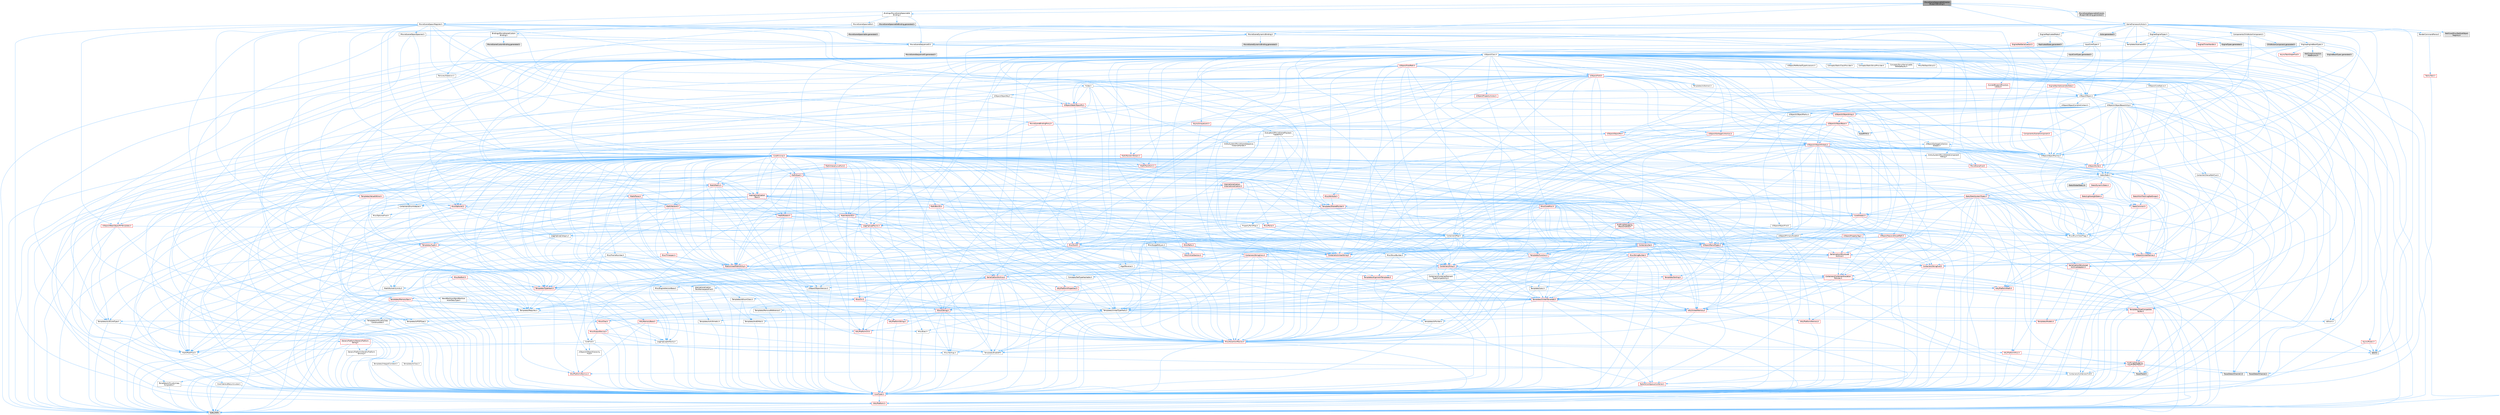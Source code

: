 digraph "MovieSceneSpawnableDirectorBlueprintBinding.h"
{
 // INTERACTIVE_SVG=YES
 // LATEX_PDF_SIZE
  bgcolor="transparent";
  edge [fontname=Helvetica,fontsize=10,labelfontname=Helvetica,labelfontsize=10];
  node [fontname=Helvetica,fontsize=10,shape=box,height=0.2,width=0.4];
  Node1 [id="Node000001",label="MovieSceneSpawnableDirector\lBlueprintBinding.h",height=0.2,width=0.4,color="gray40", fillcolor="grey60", style="filled", fontcolor="black",tooltip=" "];
  Node1 -> Node2 [id="edge1_Node000001_Node000002",color="steelblue1",style="solid",tooltip=" "];
  Node2 [id="Node000002",label="Bindings/MovieSceneSpawnable\lBinding.h",height=0.2,width=0.4,color="grey40", fillcolor="white", style="filled",URL="$d5/d79/MovieSceneSpawnableBinding_8h.html",tooltip=" "];
  Node2 -> Node3 [id="edge2_Node000002_Node000003",color="steelblue1",style="solid",tooltip=" "];
  Node3 [id="Node000003",label="Bindings/MovieSceneCustom\lBinding.h",height=0.2,width=0.4,color="grey40", fillcolor="white", style="filled",URL="$dd/d8b/MovieSceneCustomBinding_8h.html",tooltip=" "];
  Node3 -> Node4 [id="edge3_Node000003_Node000004",color="steelblue1",style="solid",tooltip=" "];
  Node4 [id="Node000004",label="MovieSceneSequenceID.h",height=0.2,width=0.4,color="grey40", fillcolor="white", style="filled",URL="$de/d78/MovieSceneSequenceID_8h.html",tooltip=" "];
  Node4 -> Node5 [id="edge4_Node000004_Node000005",color="steelblue1",style="solid",tooltip=" "];
  Node5 [id="Node000005",label="CoreMinimal.h",height=0.2,width=0.4,color="red", fillcolor="#FFF0F0", style="filled",URL="$d7/d67/CoreMinimal_8h.html",tooltip=" "];
  Node5 -> Node6 [id="edge5_Node000005_Node000006",color="steelblue1",style="solid",tooltip=" "];
  Node6 [id="Node000006",label="CoreTypes.h",height=0.2,width=0.4,color="red", fillcolor="#FFF0F0", style="filled",URL="$dc/dec/CoreTypes_8h.html",tooltip=" "];
  Node6 -> Node7 [id="edge6_Node000006_Node000007",color="steelblue1",style="solid",tooltip=" "];
  Node7 [id="Node000007",label="HAL/Platform.h",height=0.2,width=0.4,color="red", fillcolor="#FFF0F0", style="filled",URL="$d9/dd0/Platform_8h.html",tooltip=" "];
  Node7 -> Node10 [id="edge7_Node000007_Node000010",color="steelblue1",style="solid",tooltip=" "];
  Node10 [id="Node000010",label="type_traits",height=0.2,width=0.4,color="grey60", fillcolor="#E0E0E0", style="filled",tooltip=" "];
  Node5 -> Node20 [id="edge8_Node000005_Node000020",color="steelblue1",style="solid",tooltip=" "];
  Node20 [id="Node000020",label="CoreFwd.h",height=0.2,width=0.4,color="grey40", fillcolor="white", style="filled",URL="$d1/d1e/CoreFwd_8h.html",tooltip=" "];
  Node20 -> Node6 [id="edge9_Node000020_Node000006",color="steelblue1",style="solid",tooltip=" "];
  Node20 -> Node21 [id="edge10_Node000020_Node000021",color="steelblue1",style="solid",tooltip=" "];
  Node21 [id="Node000021",label="Containers/ContainersFwd.h",height=0.2,width=0.4,color="grey40", fillcolor="white", style="filled",URL="$d4/d0a/ContainersFwd_8h.html",tooltip=" "];
  Node21 -> Node7 [id="edge11_Node000021_Node000007",color="steelblue1",style="solid",tooltip=" "];
  Node21 -> Node6 [id="edge12_Node000021_Node000006",color="steelblue1",style="solid",tooltip=" "];
  Node21 -> Node22 [id="edge13_Node000021_Node000022",color="steelblue1",style="solid",tooltip=" "];
  Node22 [id="Node000022",label="Traits/IsContiguousContainer.h",height=0.2,width=0.4,color="red", fillcolor="#FFF0F0", style="filled",URL="$d5/d3c/IsContiguousContainer_8h.html",tooltip=" "];
  Node22 -> Node6 [id="edge14_Node000022_Node000006",color="steelblue1",style="solid",tooltip=" "];
  Node20 -> Node25 [id="edge15_Node000020_Node000025",color="steelblue1",style="solid",tooltip=" "];
  Node25 [id="Node000025",label="Math/MathFwd.h",height=0.2,width=0.4,color="grey40", fillcolor="white", style="filled",URL="$d2/d10/MathFwd_8h.html",tooltip=" "];
  Node25 -> Node7 [id="edge16_Node000025_Node000007",color="steelblue1",style="solid",tooltip=" "];
  Node20 -> Node26 [id="edge17_Node000020_Node000026",color="steelblue1",style="solid",tooltip=" "];
  Node26 [id="Node000026",label="UObject/UObjectHierarchy\lFwd.h",height=0.2,width=0.4,color="grey40", fillcolor="white", style="filled",URL="$d3/d13/UObjectHierarchyFwd_8h.html",tooltip=" "];
  Node5 -> Node26 [id="edge18_Node000005_Node000026",color="steelblue1",style="solid",tooltip=" "];
  Node5 -> Node21 [id="edge19_Node000005_Node000021",color="steelblue1",style="solid",tooltip=" "];
  Node5 -> Node27 [id="edge20_Node000005_Node000027",color="steelblue1",style="solid",tooltip=" "];
  Node27 [id="Node000027",label="Misc/VarArgs.h",height=0.2,width=0.4,color="grey40", fillcolor="white", style="filled",URL="$d5/d6f/VarArgs_8h.html",tooltip=" "];
  Node27 -> Node6 [id="edge21_Node000027_Node000006",color="steelblue1",style="solid",tooltip=" "];
  Node5 -> Node28 [id="edge22_Node000005_Node000028",color="steelblue1",style="solid",tooltip=" "];
  Node28 [id="Node000028",label="Logging/LogVerbosity.h",height=0.2,width=0.4,color="grey40", fillcolor="white", style="filled",URL="$d2/d8f/LogVerbosity_8h.html",tooltip=" "];
  Node28 -> Node6 [id="edge23_Node000028_Node000006",color="steelblue1",style="solid",tooltip=" "];
  Node5 -> Node29 [id="edge24_Node000005_Node000029",color="steelblue1",style="solid",tooltip=" "];
  Node29 [id="Node000029",label="Misc/OutputDevice.h",height=0.2,width=0.4,color="red", fillcolor="#FFF0F0", style="filled",URL="$d7/d32/OutputDevice_8h.html",tooltip=" "];
  Node29 -> Node20 [id="edge25_Node000029_Node000020",color="steelblue1",style="solid",tooltip=" "];
  Node29 -> Node6 [id="edge26_Node000029_Node000006",color="steelblue1",style="solid",tooltip=" "];
  Node29 -> Node28 [id="edge27_Node000029_Node000028",color="steelblue1",style="solid",tooltip=" "];
  Node29 -> Node27 [id="edge28_Node000029_Node000027",color="steelblue1",style="solid",tooltip=" "];
  Node5 -> Node35 [id="edge29_Node000005_Node000035",color="steelblue1",style="solid",tooltip=" "];
  Node35 [id="Node000035",label="HAL/PlatformCrt.h",height=0.2,width=0.4,color="red", fillcolor="#FFF0F0", style="filled",URL="$d8/d75/PlatformCrt_8h.html",tooltip=" "];
  Node5 -> Node45 [id="edge30_Node000005_Node000045",color="steelblue1",style="solid",tooltip=" "];
  Node45 [id="Node000045",label="HAL/PlatformMisc.h",height=0.2,width=0.4,color="red", fillcolor="#FFF0F0", style="filled",URL="$d0/df5/PlatformMisc_8h.html",tooltip=" "];
  Node45 -> Node6 [id="edge31_Node000045_Node000006",color="steelblue1",style="solid",tooltip=" "];
  Node45 -> Node56 [id="edge32_Node000045_Node000056",color="steelblue1",style="solid",tooltip=" "];
  Node56 [id="Node000056",label="ProfilingDebugging\l/CpuProfilerTrace.h",height=0.2,width=0.4,color="red", fillcolor="#FFF0F0", style="filled",URL="$da/dcb/CpuProfilerTrace_8h.html",tooltip=" "];
  Node56 -> Node6 [id="edge33_Node000056_Node000006",color="steelblue1",style="solid",tooltip=" "];
  Node56 -> Node21 [id="edge34_Node000056_Node000021",color="steelblue1",style="solid",tooltip=" "];
  Node56 -> Node57 [id="edge35_Node000056_Node000057",color="steelblue1",style="solid",tooltip=" "];
  Node57 [id="Node000057",label="HAL/PlatformAtomics.h",height=0.2,width=0.4,color="red", fillcolor="#FFF0F0", style="filled",URL="$d3/d36/PlatformAtomics_8h.html",tooltip=" "];
  Node57 -> Node6 [id="edge36_Node000057_Node000006",color="steelblue1",style="solid",tooltip=" "];
  Node56 -> Node61 [id="edge37_Node000056_Node000061",color="steelblue1",style="solid",tooltip=" "];
  Node61 [id="Node000061",label="Trace/Detail/Channel.h",height=0.2,width=0.4,color="grey60", fillcolor="#E0E0E0", style="filled",tooltip=" "];
  Node56 -> Node62 [id="edge38_Node000056_Node000062",color="steelblue1",style="solid",tooltip=" "];
  Node62 [id="Node000062",label="Trace/Detail/Channel.inl",height=0.2,width=0.4,color="grey60", fillcolor="#E0E0E0", style="filled",tooltip=" "];
  Node56 -> Node63 [id="edge39_Node000056_Node000063",color="steelblue1",style="solid",tooltip=" "];
  Node63 [id="Node000063",label="Trace/Trace.h",height=0.2,width=0.4,color="grey60", fillcolor="#E0E0E0", style="filled",tooltip=" "];
  Node5 -> Node64 [id="edge40_Node000005_Node000064",color="steelblue1",style="solid",tooltip=" "];
  Node64 [id="Node000064",label="Misc/AssertionMacros.h",height=0.2,width=0.4,color="red", fillcolor="#FFF0F0", style="filled",URL="$d0/dfa/AssertionMacros_8h.html",tooltip=" "];
  Node64 -> Node6 [id="edge41_Node000064_Node000006",color="steelblue1",style="solid",tooltip=" "];
  Node64 -> Node7 [id="edge42_Node000064_Node000007",color="steelblue1",style="solid",tooltip=" "];
  Node64 -> Node45 [id="edge43_Node000064_Node000045",color="steelblue1",style="solid",tooltip=" "];
  Node64 -> Node65 [id="edge44_Node000064_Node000065",color="steelblue1",style="solid",tooltip=" "];
  Node65 [id="Node000065",label="Templates/EnableIf.h",height=0.2,width=0.4,color="grey40", fillcolor="white", style="filled",URL="$d7/d60/EnableIf_8h.html",tooltip=" "];
  Node65 -> Node6 [id="edge45_Node000065_Node000006",color="steelblue1",style="solid",tooltip=" "];
  Node64 -> Node27 [id="edge46_Node000064_Node000027",color="steelblue1",style="solid",tooltip=" "];
  Node64 -> Node72 [id="edge47_Node000064_Node000072",color="steelblue1",style="solid",tooltip=" "];
  Node72 [id="Node000072",label="atomic",height=0.2,width=0.4,color="grey60", fillcolor="#E0E0E0", style="filled",tooltip=" "];
  Node5 -> Node73 [id="edge48_Node000005_Node000073",color="steelblue1",style="solid",tooltip=" "];
  Node73 [id="Node000073",label="Templates/IsPointer.h",height=0.2,width=0.4,color="grey40", fillcolor="white", style="filled",URL="$d7/d05/IsPointer_8h.html",tooltip=" "];
  Node73 -> Node6 [id="edge49_Node000073_Node000006",color="steelblue1",style="solid",tooltip=" "];
  Node5 -> Node74 [id="edge50_Node000005_Node000074",color="steelblue1",style="solid",tooltip=" "];
  Node74 [id="Node000074",label="HAL/PlatformMemory.h",height=0.2,width=0.4,color="red", fillcolor="#FFF0F0", style="filled",URL="$de/d68/PlatformMemory_8h.html",tooltip=" "];
  Node74 -> Node6 [id="edge51_Node000074_Node000006",color="steelblue1",style="solid",tooltip=" "];
  Node5 -> Node57 [id="edge52_Node000005_Node000057",color="steelblue1",style="solid",tooltip=" "];
  Node5 -> Node79 [id="edge53_Node000005_Node000079",color="steelblue1",style="solid",tooltip=" "];
  Node79 [id="Node000079",label="Misc/Exec.h",height=0.2,width=0.4,color="grey40", fillcolor="white", style="filled",URL="$de/ddb/Exec_8h.html",tooltip=" "];
  Node79 -> Node6 [id="edge54_Node000079_Node000006",color="steelblue1",style="solid",tooltip=" "];
  Node79 -> Node64 [id="edge55_Node000079_Node000064",color="steelblue1",style="solid",tooltip=" "];
  Node5 -> Node80 [id="edge56_Node000005_Node000080",color="steelblue1",style="solid",tooltip=" "];
  Node80 [id="Node000080",label="HAL/MemoryBase.h",height=0.2,width=0.4,color="red", fillcolor="#FFF0F0", style="filled",URL="$d6/d9f/MemoryBase_8h.html",tooltip=" "];
  Node80 -> Node6 [id="edge57_Node000080_Node000006",color="steelblue1",style="solid",tooltip=" "];
  Node80 -> Node57 [id="edge58_Node000080_Node000057",color="steelblue1",style="solid",tooltip=" "];
  Node80 -> Node35 [id="edge59_Node000080_Node000035",color="steelblue1",style="solid",tooltip=" "];
  Node80 -> Node79 [id="edge60_Node000080_Node000079",color="steelblue1",style="solid",tooltip=" "];
  Node80 -> Node29 [id="edge61_Node000080_Node000029",color="steelblue1",style="solid",tooltip=" "];
  Node5 -> Node90 [id="edge62_Node000005_Node000090",color="steelblue1",style="solid",tooltip=" "];
  Node90 [id="Node000090",label="HAL/UnrealMemory.h",height=0.2,width=0.4,color="red", fillcolor="#FFF0F0", style="filled",URL="$d9/d96/UnrealMemory_8h.html",tooltip=" "];
  Node90 -> Node6 [id="edge63_Node000090_Node000006",color="steelblue1",style="solid",tooltip=" "];
  Node90 -> Node80 [id="edge64_Node000090_Node000080",color="steelblue1",style="solid",tooltip=" "];
  Node90 -> Node74 [id="edge65_Node000090_Node000074",color="steelblue1",style="solid",tooltip=" "];
  Node90 -> Node73 [id="edge66_Node000090_Node000073",color="steelblue1",style="solid",tooltip=" "];
  Node5 -> Node92 [id="edge67_Node000005_Node000092",color="steelblue1",style="solid",tooltip=" "];
  Node92 [id="Node000092",label="Templates/IsArithmetic.h",height=0.2,width=0.4,color="grey40", fillcolor="white", style="filled",URL="$d2/d5d/IsArithmetic_8h.html",tooltip=" "];
  Node92 -> Node6 [id="edge68_Node000092_Node000006",color="steelblue1",style="solid",tooltip=" "];
  Node5 -> Node86 [id="edge69_Node000005_Node000086",color="steelblue1",style="solid",tooltip=" "];
  Node86 [id="Node000086",label="Templates/AndOrNot.h",height=0.2,width=0.4,color="grey40", fillcolor="white", style="filled",URL="$db/d0a/AndOrNot_8h.html",tooltip=" "];
  Node86 -> Node6 [id="edge70_Node000086_Node000006",color="steelblue1",style="solid",tooltip=" "];
  Node5 -> Node93 [id="edge71_Node000005_Node000093",color="steelblue1",style="solid",tooltip=" "];
  Node93 [id="Node000093",label="Templates/IsPODType.h",height=0.2,width=0.4,color="grey40", fillcolor="white", style="filled",URL="$d7/db1/IsPODType_8h.html",tooltip=" "];
  Node93 -> Node6 [id="edge72_Node000093_Node000006",color="steelblue1",style="solid",tooltip=" "];
  Node5 -> Node94 [id="edge73_Node000005_Node000094",color="steelblue1",style="solid",tooltip=" "];
  Node94 [id="Node000094",label="Templates/IsUECoreType.h",height=0.2,width=0.4,color="grey40", fillcolor="white", style="filled",URL="$d1/db8/IsUECoreType_8h.html",tooltip=" "];
  Node94 -> Node6 [id="edge74_Node000094_Node000006",color="steelblue1",style="solid",tooltip=" "];
  Node94 -> Node10 [id="edge75_Node000094_Node000010",color="steelblue1",style="solid",tooltip=" "];
  Node5 -> Node87 [id="edge76_Node000005_Node000087",color="steelblue1",style="solid",tooltip=" "];
  Node87 [id="Node000087",label="Templates/IsTriviallyCopy\lConstructible.h",height=0.2,width=0.4,color="grey40", fillcolor="white", style="filled",URL="$d3/d78/IsTriviallyCopyConstructible_8h.html",tooltip=" "];
  Node87 -> Node6 [id="edge77_Node000087_Node000006",color="steelblue1",style="solid",tooltip=" "];
  Node87 -> Node10 [id="edge78_Node000087_Node000010",color="steelblue1",style="solid",tooltip=" "];
  Node5 -> Node95 [id="edge79_Node000005_Node000095",color="steelblue1",style="solid",tooltip=" "];
  Node95 [id="Node000095",label="Templates/UnrealTypeTraits.h",height=0.2,width=0.4,color="grey40", fillcolor="white", style="filled",URL="$d2/d2d/UnrealTypeTraits_8h.html",tooltip=" "];
  Node95 -> Node6 [id="edge80_Node000095_Node000006",color="steelblue1",style="solid",tooltip=" "];
  Node95 -> Node73 [id="edge81_Node000095_Node000073",color="steelblue1",style="solid",tooltip=" "];
  Node95 -> Node64 [id="edge82_Node000095_Node000064",color="steelblue1",style="solid",tooltip=" "];
  Node95 -> Node86 [id="edge83_Node000095_Node000086",color="steelblue1",style="solid",tooltip=" "];
  Node95 -> Node65 [id="edge84_Node000095_Node000065",color="steelblue1",style="solid",tooltip=" "];
  Node95 -> Node92 [id="edge85_Node000095_Node000092",color="steelblue1",style="solid",tooltip=" "];
  Node95 -> Node32 [id="edge86_Node000095_Node000032",color="steelblue1",style="solid",tooltip=" "];
  Node32 [id="Node000032",label="IsEnum.h",height=0.2,width=0.4,color="grey40", fillcolor="white", style="filled",URL="$d4/de5/IsEnum_8h.html",tooltip=" "];
  Node95 -> Node96 [id="edge87_Node000095_Node000096",color="steelblue1",style="solid",tooltip=" "];
  Node96 [id="Node000096",label="Templates/Models.h",height=0.2,width=0.4,color="red", fillcolor="#FFF0F0", style="filled",URL="$d3/d0c/Models_8h.html",tooltip=" "];
  Node95 -> Node93 [id="edge88_Node000095_Node000093",color="steelblue1",style="solid",tooltip=" "];
  Node95 -> Node94 [id="edge89_Node000095_Node000094",color="steelblue1",style="solid",tooltip=" "];
  Node95 -> Node87 [id="edge90_Node000095_Node000087",color="steelblue1",style="solid",tooltip=" "];
  Node5 -> Node65 [id="edge91_Node000005_Node000065",color="steelblue1",style="solid",tooltip=" "];
  Node5 -> Node97 [id="edge92_Node000005_Node000097",color="steelblue1",style="solid",tooltip=" "];
  Node97 [id="Node000097",label="Templates/RemoveReference.h",height=0.2,width=0.4,color="grey40", fillcolor="white", style="filled",URL="$da/dbe/RemoveReference_8h.html",tooltip=" "];
  Node97 -> Node6 [id="edge93_Node000097_Node000006",color="steelblue1",style="solid",tooltip=" "];
  Node5 -> Node98 [id="edge94_Node000005_Node000098",color="steelblue1",style="solid",tooltip=" "];
  Node98 [id="Node000098",label="Templates/IntegralConstant.h",height=0.2,width=0.4,color="grey40", fillcolor="white", style="filled",URL="$db/d1b/IntegralConstant_8h.html",tooltip=" "];
  Node98 -> Node6 [id="edge95_Node000098_Node000006",color="steelblue1",style="solid",tooltip=" "];
  Node5 -> Node99 [id="edge96_Node000005_Node000099",color="steelblue1",style="solid",tooltip=" "];
  Node99 [id="Node000099",label="Templates/IsClass.h",height=0.2,width=0.4,color="grey40", fillcolor="white", style="filled",URL="$db/dcb/IsClass_8h.html",tooltip=" "];
  Node99 -> Node6 [id="edge97_Node000099_Node000006",color="steelblue1",style="solid",tooltip=" "];
  Node5 -> Node100 [id="edge98_Node000005_Node000100",color="steelblue1",style="solid",tooltip=" "];
  Node100 [id="Node000100",label="Templates/TypeCompatible\lBytes.h",height=0.2,width=0.4,color="red", fillcolor="#FFF0F0", style="filled",URL="$df/d0a/TypeCompatibleBytes_8h.html",tooltip=" "];
  Node100 -> Node6 [id="edge99_Node000100_Node000006",color="steelblue1",style="solid",tooltip=" "];
  Node100 -> Node10 [id="edge100_Node000100_Node000010",color="steelblue1",style="solid",tooltip=" "];
  Node5 -> Node22 [id="edge101_Node000005_Node000022",color="steelblue1",style="solid",tooltip=" "];
  Node5 -> Node101 [id="edge102_Node000005_Node000101",color="steelblue1",style="solid",tooltip=" "];
  Node101 [id="Node000101",label="Templates/UnrealTemplate.h",height=0.2,width=0.4,color="red", fillcolor="#FFF0F0", style="filled",URL="$d4/d24/UnrealTemplate_8h.html",tooltip=" "];
  Node101 -> Node6 [id="edge103_Node000101_Node000006",color="steelblue1",style="solid",tooltip=" "];
  Node101 -> Node73 [id="edge104_Node000101_Node000073",color="steelblue1",style="solid",tooltip=" "];
  Node101 -> Node90 [id="edge105_Node000101_Node000090",color="steelblue1",style="solid",tooltip=" "];
  Node101 -> Node95 [id="edge106_Node000101_Node000095",color="steelblue1",style="solid",tooltip=" "];
  Node101 -> Node97 [id="edge107_Node000101_Node000097",color="steelblue1",style="solid",tooltip=" "];
  Node101 -> Node67 [id="edge108_Node000101_Node000067",color="steelblue1",style="solid",tooltip=" "];
  Node67 [id="Node000067",label="Templates/Requires.h",height=0.2,width=0.4,color="grey40", fillcolor="white", style="filled",URL="$dc/d96/Requires_8h.html",tooltip=" "];
  Node67 -> Node65 [id="edge109_Node000067_Node000065",color="steelblue1",style="solid",tooltip=" "];
  Node67 -> Node10 [id="edge110_Node000067_Node000010",color="steelblue1",style="solid",tooltip=" "];
  Node101 -> Node100 [id="edge111_Node000101_Node000100",color="steelblue1",style="solid",tooltip=" "];
  Node101 -> Node22 [id="edge112_Node000101_Node000022",color="steelblue1",style="solid",tooltip=" "];
  Node101 -> Node10 [id="edge113_Node000101_Node000010",color="steelblue1",style="solid",tooltip=" "];
  Node5 -> Node50 [id="edge114_Node000005_Node000050",color="steelblue1",style="solid",tooltip=" "];
  Node50 [id="Node000050",label="Math/NumericLimits.h",height=0.2,width=0.4,color="grey40", fillcolor="white", style="filled",URL="$df/d1b/NumericLimits_8h.html",tooltip=" "];
  Node50 -> Node6 [id="edge115_Node000050_Node000006",color="steelblue1",style="solid",tooltip=" "];
  Node5 -> Node105 [id="edge116_Node000005_Node000105",color="steelblue1",style="solid",tooltip=" "];
  Node105 [id="Node000105",label="HAL/PlatformMath.h",height=0.2,width=0.4,color="red", fillcolor="#FFF0F0", style="filled",URL="$dc/d53/PlatformMath_8h.html",tooltip=" "];
  Node105 -> Node6 [id="edge117_Node000105_Node000006",color="steelblue1",style="solid",tooltip=" "];
  Node5 -> Node88 [id="edge118_Node000005_Node000088",color="steelblue1",style="solid",tooltip=" "];
  Node88 [id="Node000088",label="Templates/IsTriviallyCopy\lAssignable.h",height=0.2,width=0.4,color="grey40", fillcolor="white", style="filled",URL="$d2/df2/IsTriviallyCopyAssignable_8h.html",tooltip=" "];
  Node88 -> Node6 [id="edge119_Node000088_Node000006",color="steelblue1",style="solid",tooltip=" "];
  Node88 -> Node10 [id="edge120_Node000088_Node000010",color="steelblue1",style="solid",tooltip=" "];
  Node5 -> Node113 [id="edge121_Node000005_Node000113",color="steelblue1",style="solid",tooltip=" "];
  Node113 [id="Node000113",label="Templates/MemoryOps.h",height=0.2,width=0.4,color="red", fillcolor="#FFF0F0", style="filled",URL="$db/dea/MemoryOps_8h.html",tooltip=" "];
  Node113 -> Node6 [id="edge122_Node000113_Node000006",color="steelblue1",style="solid",tooltip=" "];
  Node113 -> Node90 [id="edge123_Node000113_Node000090",color="steelblue1",style="solid",tooltip=" "];
  Node113 -> Node88 [id="edge124_Node000113_Node000088",color="steelblue1",style="solid",tooltip=" "];
  Node113 -> Node87 [id="edge125_Node000113_Node000087",color="steelblue1",style="solid",tooltip=" "];
  Node113 -> Node67 [id="edge126_Node000113_Node000067",color="steelblue1",style="solid",tooltip=" "];
  Node113 -> Node95 [id="edge127_Node000113_Node000095",color="steelblue1",style="solid",tooltip=" "];
  Node113 -> Node10 [id="edge128_Node000113_Node000010",color="steelblue1",style="solid",tooltip=" "];
  Node5 -> Node114 [id="edge129_Node000005_Node000114",color="steelblue1",style="solid",tooltip=" "];
  Node114 [id="Node000114",label="Containers/ContainerAllocation\lPolicies.h",height=0.2,width=0.4,color="red", fillcolor="#FFF0F0", style="filled",URL="$d7/dff/ContainerAllocationPolicies_8h.html",tooltip=" "];
  Node114 -> Node6 [id="edge130_Node000114_Node000006",color="steelblue1",style="solid",tooltip=" "];
  Node114 -> Node114 [id="edge131_Node000114_Node000114",color="steelblue1",style="solid",tooltip=" "];
  Node114 -> Node105 [id="edge132_Node000114_Node000105",color="steelblue1",style="solid",tooltip=" "];
  Node114 -> Node90 [id="edge133_Node000114_Node000090",color="steelblue1",style="solid",tooltip=" "];
  Node114 -> Node50 [id="edge134_Node000114_Node000050",color="steelblue1",style="solid",tooltip=" "];
  Node114 -> Node64 [id="edge135_Node000114_Node000064",color="steelblue1",style="solid",tooltip=" "];
  Node114 -> Node113 [id="edge136_Node000114_Node000113",color="steelblue1",style="solid",tooltip=" "];
  Node114 -> Node100 [id="edge137_Node000114_Node000100",color="steelblue1",style="solid",tooltip=" "];
  Node114 -> Node10 [id="edge138_Node000114_Node000010",color="steelblue1",style="solid",tooltip=" "];
  Node5 -> Node117 [id="edge139_Node000005_Node000117",color="steelblue1",style="solid",tooltip=" "];
  Node117 [id="Node000117",label="Templates/IsEnumClass.h",height=0.2,width=0.4,color="grey40", fillcolor="white", style="filled",URL="$d7/d15/IsEnumClass_8h.html",tooltip=" "];
  Node117 -> Node6 [id="edge140_Node000117_Node000006",color="steelblue1",style="solid",tooltip=" "];
  Node117 -> Node86 [id="edge141_Node000117_Node000086",color="steelblue1",style="solid",tooltip=" "];
  Node5 -> Node118 [id="edge142_Node000005_Node000118",color="steelblue1",style="solid",tooltip=" "];
  Node118 [id="Node000118",label="HAL/PlatformProperties.h",height=0.2,width=0.4,color="red", fillcolor="#FFF0F0", style="filled",URL="$d9/db0/PlatformProperties_8h.html",tooltip=" "];
  Node118 -> Node6 [id="edge143_Node000118_Node000006",color="steelblue1",style="solid",tooltip=" "];
  Node5 -> Node121 [id="edge144_Node000005_Node000121",color="steelblue1",style="solid",tooltip=" "];
  Node121 [id="Node000121",label="Misc/EngineVersionBase.h",height=0.2,width=0.4,color="grey40", fillcolor="white", style="filled",URL="$d5/d2b/EngineVersionBase_8h.html",tooltip=" "];
  Node121 -> Node6 [id="edge145_Node000121_Node000006",color="steelblue1",style="solid",tooltip=" "];
  Node5 -> Node122 [id="edge146_Node000005_Node000122",color="steelblue1",style="solid",tooltip=" "];
  Node122 [id="Node000122",label="Internationalization\l/TextNamespaceFwd.h",height=0.2,width=0.4,color="grey40", fillcolor="white", style="filled",URL="$d8/d97/TextNamespaceFwd_8h.html",tooltip=" "];
  Node122 -> Node6 [id="edge147_Node000122_Node000006",color="steelblue1",style="solid",tooltip=" "];
  Node5 -> Node123 [id="edge148_Node000005_Node000123",color="steelblue1",style="solid",tooltip=" "];
  Node123 [id="Node000123",label="Serialization/Archive.h",height=0.2,width=0.4,color="red", fillcolor="#FFF0F0", style="filled",URL="$d7/d3b/Archive_8h.html",tooltip=" "];
  Node123 -> Node20 [id="edge149_Node000123_Node000020",color="steelblue1",style="solid",tooltip=" "];
  Node123 -> Node6 [id="edge150_Node000123_Node000006",color="steelblue1",style="solid",tooltip=" "];
  Node123 -> Node118 [id="edge151_Node000123_Node000118",color="steelblue1",style="solid",tooltip=" "];
  Node123 -> Node122 [id="edge152_Node000123_Node000122",color="steelblue1",style="solid",tooltip=" "];
  Node123 -> Node25 [id="edge153_Node000123_Node000025",color="steelblue1",style="solid",tooltip=" "];
  Node123 -> Node64 [id="edge154_Node000123_Node000064",color="steelblue1",style="solid",tooltip=" "];
  Node123 -> Node121 [id="edge155_Node000123_Node000121",color="steelblue1",style="solid",tooltip=" "];
  Node123 -> Node27 [id="edge156_Node000123_Node000027",color="steelblue1",style="solid",tooltip=" "];
  Node123 -> Node65 [id="edge157_Node000123_Node000065",color="steelblue1",style="solid",tooltip=" "];
  Node123 -> Node117 [id="edge158_Node000123_Node000117",color="steelblue1",style="solid",tooltip=" "];
  Node123 -> Node101 [id="edge159_Node000123_Node000101",color="steelblue1",style="solid",tooltip=" "];
  Node123 -> Node126 [id="edge160_Node000123_Node000126",color="steelblue1",style="solid",tooltip=" "];
  Node126 [id="Node000126",label="UObject/ObjectVersion.h",height=0.2,width=0.4,color="grey40", fillcolor="white", style="filled",URL="$da/d63/ObjectVersion_8h.html",tooltip=" "];
  Node126 -> Node6 [id="edge161_Node000126_Node000006",color="steelblue1",style="solid",tooltip=" "];
  Node5 -> Node127 [id="edge162_Node000005_Node000127",color="steelblue1",style="solid",tooltip=" "];
  Node127 [id="Node000127",label="Templates/Less.h",height=0.2,width=0.4,color="grey40", fillcolor="white", style="filled",URL="$de/dc8/Less_8h.html",tooltip=" "];
  Node127 -> Node6 [id="edge163_Node000127_Node000006",color="steelblue1",style="solid",tooltip=" "];
  Node127 -> Node101 [id="edge164_Node000127_Node000101",color="steelblue1",style="solid",tooltip=" "];
  Node5 -> Node128 [id="edge165_Node000005_Node000128",color="steelblue1",style="solid",tooltip=" "];
  Node128 [id="Node000128",label="Templates/Sorting.h",height=0.2,width=0.4,color="red", fillcolor="#FFF0F0", style="filled",URL="$d3/d9e/Sorting_8h.html",tooltip=" "];
  Node128 -> Node6 [id="edge166_Node000128_Node000006",color="steelblue1",style="solid",tooltip=" "];
  Node128 -> Node105 [id="edge167_Node000128_Node000105",color="steelblue1",style="solid",tooltip=" "];
  Node128 -> Node127 [id="edge168_Node000128_Node000127",color="steelblue1",style="solid",tooltip=" "];
  Node5 -> Node139 [id="edge169_Node000005_Node000139",color="steelblue1",style="solid",tooltip=" "];
  Node139 [id="Node000139",label="Misc/Char.h",height=0.2,width=0.4,color="red", fillcolor="#FFF0F0", style="filled",URL="$d0/d58/Char_8h.html",tooltip=" "];
  Node139 -> Node6 [id="edge170_Node000139_Node000006",color="steelblue1",style="solid",tooltip=" "];
  Node139 -> Node10 [id="edge171_Node000139_Node000010",color="steelblue1",style="solid",tooltip=" "];
  Node5 -> Node142 [id="edge172_Node000005_Node000142",color="steelblue1",style="solid",tooltip=" "];
  Node142 [id="Node000142",label="GenericPlatform/GenericPlatform\lStricmp.h",height=0.2,width=0.4,color="grey40", fillcolor="white", style="filled",URL="$d2/d86/GenericPlatformStricmp_8h.html",tooltip=" "];
  Node142 -> Node6 [id="edge173_Node000142_Node000006",color="steelblue1",style="solid",tooltip=" "];
  Node5 -> Node143 [id="edge174_Node000005_Node000143",color="steelblue1",style="solid",tooltip=" "];
  Node143 [id="Node000143",label="GenericPlatform/GenericPlatform\lString.h",height=0.2,width=0.4,color="red", fillcolor="#FFF0F0", style="filled",URL="$dd/d20/GenericPlatformString_8h.html",tooltip=" "];
  Node143 -> Node6 [id="edge175_Node000143_Node000006",color="steelblue1",style="solid",tooltip=" "];
  Node143 -> Node142 [id="edge176_Node000143_Node000142",color="steelblue1",style="solid",tooltip=" "];
  Node143 -> Node65 [id="edge177_Node000143_Node000065",color="steelblue1",style="solid",tooltip=" "];
  Node143 -> Node10 [id="edge178_Node000143_Node000010",color="steelblue1",style="solid",tooltip=" "];
  Node5 -> Node76 [id="edge179_Node000005_Node000076",color="steelblue1",style="solid",tooltip=" "];
  Node76 [id="Node000076",label="HAL/PlatformString.h",height=0.2,width=0.4,color="red", fillcolor="#FFF0F0", style="filled",URL="$db/db5/PlatformString_8h.html",tooltip=" "];
  Node76 -> Node6 [id="edge180_Node000076_Node000006",color="steelblue1",style="solid",tooltip=" "];
  Node5 -> Node146 [id="edge181_Node000005_Node000146",color="steelblue1",style="solid",tooltip=" "];
  Node146 [id="Node000146",label="Misc/CString.h",height=0.2,width=0.4,color="red", fillcolor="#FFF0F0", style="filled",URL="$d2/d49/CString_8h.html",tooltip=" "];
  Node146 -> Node6 [id="edge182_Node000146_Node000006",color="steelblue1",style="solid",tooltip=" "];
  Node146 -> Node35 [id="edge183_Node000146_Node000035",color="steelblue1",style="solid",tooltip=" "];
  Node146 -> Node76 [id="edge184_Node000146_Node000076",color="steelblue1",style="solid",tooltip=" "];
  Node146 -> Node64 [id="edge185_Node000146_Node000064",color="steelblue1",style="solid",tooltip=" "];
  Node146 -> Node139 [id="edge186_Node000146_Node000139",color="steelblue1",style="solid",tooltip=" "];
  Node146 -> Node27 [id="edge187_Node000146_Node000027",color="steelblue1",style="solid",tooltip=" "];
  Node5 -> Node147 [id="edge188_Node000005_Node000147",color="steelblue1",style="solid",tooltip=" "];
  Node147 [id="Node000147",label="Misc/Crc.h",height=0.2,width=0.4,color="red", fillcolor="#FFF0F0", style="filled",URL="$d4/dd2/Crc_8h.html",tooltip=" "];
  Node147 -> Node6 [id="edge189_Node000147_Node000006",color="steelblue1",style="solid",tooltip=" "];
  Node147 -> Node76 [id="edge190_Node000147_Node000076",color="steelblue1",style="solid",tooltip=" "];
  Node147 -> Node64 [id="edge191_Node000147_Node000064",color="steelblue1",style="solid",tooltip=" "];
  Node147 -> Node146 [id="edge192_Node000147_Node000146",color="steelblue1",style="solid",tooltip=" "];
  Node147 -> Node139 [id="edge193_Node000147_Node000139",color="steelblue1",style="solid",tooltip=" "];
  Node147 -> Node95 [id="edge194_Node000147_Node000095",color="steelblue1",style="solid",tooltip=" "];
  Node5 -> Node138 [id="edge195_Node000005_Node000138",color="steelblue1",style="solid",tooltip=" "];
  Node138 [id="Node000138",label="Math/UnrealMathUtility.h",height=0.2,width=0.4,color="red", fillcolor="#FFF0F0", style="filled",URL="$db/db8/UnrealMathUtility_8h.html",tooltip=" "];
  Node138 -> Node6 [id="edge196_Node000138_Node000006",color="steelblue1",style="solid",tooltip=" "];
  Node138 -> Node64 [id="edge197_Node000138_Node000064",color="steelblue1",style="solid",tooltip=" "];
  Node138 -> Node105 [id="edge198_Node000138_Node000105",color="steelblue1",style="solid",tooltip=" "];
  Node138 -> Node25 [id="edge199_Node000138_Node000025",color="steelblue1",style="solid",tooltip=" "];
  Node138 -> Node67 [id="edge200_Node000138_Node000067",color="steelblue1",style="solid",tooltip=" "];
  Node5 -> Node148 [id="edge201_Node000005_Node000148",color="steelblue1",style="solid",tooltip=" "];
  Node148 [id="Node000148",label="Containers/UnrealString.h",height=0.2,width=0.4,color="red", fillcolor="#FFF0F0", style="filled",URL="$d5/dba/UnrealString_8h.html",tooltip=" "];
  Node5 -> Node152 [id="edge202_Node000005_Node000152",color="steelblue1",style="solid",tooltip=" "];
  Node152 [id="Node000152",label="Containers/Array.h",height=0.2,width=0.4,color="red", fillcolor="#FFF0F0", style="filled",URL="$df/dd0/Array_8h.html",tooltip=" "];
  Node152 -> Node6 [id="edge203_Node000152_Node000006",color="steelblue1",style="solid",tooltip=" "];
  Node152 -> Node64 [id="edge204_Node000152_Node000064",color="steelblue1",style="solid",tooltip=" "];
  Node152 -> Node90 [id="edge205_Node000152_Node000090",color="steelblue1",style="solid",tooltip=" "];
  Node152 -> Node95 [id="edge206_Node000152_Node000095",color="steelblue1",style="solid",tooltip=" "];
  Node152 -> Node101 [id="edge207_Node000152_Node000101",color="steelblue1",style="solid",tooltip=" "];
  Node152 -> Node114 [id="edge208_Node000152_Node000114",color="steelblue1",style="solid",tooltip=" "];
  Node152 -> Node158 [id="edge209_Node000152_Node000158",color="steelblue1",style="solid",tooltip=" "];
  Node158 [id="Node000158",label="Containers/ContainerElement\lTypeCompatibility.h",height=0.2,width=0.4,color="grey40", fillcolor="white", style="filled",URL="$df/ddf/ContainerElementTypeCompatibility_8h.html",tooltip=" "];
  Node158 -> Node6 [id="edge210_Node000158_Node000006",color="steelblue1",style="solid",tooltip=" "];
  Node158 -> Node95 [id="edge211_Node000158_Node000095",color="steelblue1",style="solid",tooltip=" "];
  Node152 -> Node123 [id="edge212_Node000152_Node000123",color="steelblue1",style="solid",tooltip=" "];
  Node152 -> Node173 [id="edge213_Node000152_Node000173",color="steelblue1",style="solid",tooltip=" "];
  Node173 [id="Node000173",label="Concepts/GetTypeHashable.h",height=0.2,width=0.4,color="grey40", fillcolor="white", style="filled",URL="$d3/da2/GetTypeHashable_8h.html",tooltip=" "];
  Node173 -> Node6 [id="edge214_Node000173_Node000006",color="steelblue1",style="solid",tooltip=" "];
  Node173 -> Node164 [id="edge215_Node000173_Node000164",color="steelblue1",style="solid",tooltip=" "];
  Node164 [id="Node000164",label="Templates/TypeHash.h",height=0.2,width=0.4,color="red", fillcolor="#FFF0F0", style="filled",URL="$d1/d62/TypeHash_8h.html",tooltip=" "];
  Node164 -> Node6 [id="edge216_Node000164_Node000006",color="steelblue1",style="solid",tooltip=" "];
  Node164 -> Node67 [id="edge217_Node000164_Node000067",color="steelblue1",style="solid",tooltip=" "];
  Node164 -> Node147 [id="edge218_Node000164_Node000147",color="steelblue1",style="solid",tooltip=" "];
  Node164 -> Node10 [id="edge219_Node000164_Node000010",color="steelblue1",style="solid",tooltip=" "];
  Node152 -> Node127 [id="edge220_Node000152_Node000127",color="steelblue1",style="solid",tooltip=" "];
  Node152 -> Node67 [id="edge221_Node000152_Node000067",color="steelblue1",style="solid",tooltip=" "];
  Node152 -> Node128 [id="edge222_Node000152_Node000128",color="steelblue1",style="solid",tooltip=" "];
  Node152 -> Node175 [id="edge223_Node000152_Node000175",color="steelblue1",style="solid",tooltip=" "];
  Node175 [id="Node000175",label="Templates/AlignmentTemplates.h",height=0.2,width=0.4,color="red", fillcolor="#FFF0F0", style="filled",URL="$dd/d32/AlignmentTemplates_8h.html",tooltip=" "];
  Node175 -> Node6 [id="edge224_Node000175_Node000006",color="steelblue1",style="solid",tooltip=" "];
  Node175 -> Node73 [id="edge225_Node000175_Node000073",color="steelblue1",style="solid",tooltip=" "];
  Node152 -> Node10 [id="edge226_Node000152_Node000010",color="steelblue1",style="solid",tooltip=" "];
  Node5 -> Node176 [id="edge227_Node000005_Node000176",color="steelblue1",style="solid",tooltip=" "];
  Node176 [id="Node000176",label="Misc/FrameNumber.h",height=0.2,width=0.4,color="grey40", fillcolor="white", style="filled",URL="$dd/dbd/FrameNumber_8h.html",tooltip=" "];
  Node176 -> Node6 [id="edge228_Node000176_Node000006",color="steelblue1",style="solid",tooltip=" "];
  Node176 -> Node50 [id="edge229_Node000176_Node000050",color="steelblue1",style="solid",tooltip=" "];
  Node176 -> Node138 [id="edge230_Node000176_Node000138",color="steelblue1",style="solid",tooltip=" "];
  Node176 -> Node65 [id="edge231_Node000176_Node000065",color="steelblue1",style="solid",tooltip=" "];
  Node176 -> Node95 [id="edge232_Node000176_Node000095",color="steelblue1",style="solid",tooltip=" "];
  Node5 -> Node177 [id="edge233_Node000005_Node000177",color="steelblue1",style="solid",tooltip=" "];
  Node177 [id="Node000177",label="Misc/Timespan.h",height=0.2,width=0.4,color="red", fillcolor="#FFF0F0", style="filled",URL="$da/dd9/Timespan_8h.html",tooltip=" "];
  Node177 -> Node6 [id="edge234_Node000177_Node000006",color="steelblue1",style="solid",tooltip=" "];
  Node177 -> Node138 [id="edge235_Node000177_Node000138",color="steelblue1",style="solid",tooltip=" "];
  Node177 -> Node64 [id="edge236_Node000177_Node000064",color="steelblue1",style="solid",tooltip=" "];
  Node5 -> Node179 [id="edge237_Node000005_Node000179",color="steelblue1",style="solid",tooltip=" "];
  Node179 [id="Node000179",label="Containers/StringConv.h",height=0.2,width=0.4,color="red", fillcolor="#FFF0F0", style="filled",URL="$d3/ddf/StringConv_8h.html",tooltip=" "];
  Node179 -> Node6 [id="edge238_Node000179_Node000006",color="steelblue1",style="solid",tooltip=" "];
  Node179 -> Node64 [id="edge239_Node000179_Node000064",color="steelblue1",style="solid",tooltip=" "];
  Node179 -> Node114 [id="edge240_Node000179_Node000114",color="steelblue1",style="solid",tooltip=" "];
  Node179 -> Node152 [id="edge241_Node000179_Node000152",color="steelblue1",style="solid",tooltip=" "];
  Node179 -> Node146 [id="edge242_Node000179_Node000146",color="steelblue1",style="solid",tooltip=" "];
  Node179 -> Node101 [id="edge243_Node000179_Node000101",color="steelblue1",style="solid",tooltip=" "];
  Node179 -> Node95 [id="edge244_Node000179_Node000095",color="steelblue1",style="solid",tooltip=" "];
  Node179 -> Node22 [id="edge245_Node000179_Node000022",color="steelblue1",style="solid",tooltip=" "];
  Node179 -> Node10 [id="edge246_Node000179_Node000010",color="steelblue1",style="solid",tooltip=" "];
  Node5 -> Node181 [id="edge247_Node000005_Node000181",color="steelblue1",style="solid",tooltip=" "];
  Node181 [id="Node000181",label="UObject/UnrealNames.h",height=0.2,width=0.4,color="red", fillcolor="#FFF0F0", style="filled",URL="$d8/db1/UnrealNames_8h.html",tooltip=" "];
  Node181 -> Node6 [id="edge248_Node000181_Node000006",color="steelblue1",style="solid",tooltip=" "];
  Node5 -> Node183 [id="edge249_Node000005_Node000183",color="steelblue1",style="solid",tooltip=" "];
  Node183 [id="Node000183",label="UObject/NameTypes.h",height=0.2,width=0.4,color="red", fillcolor="#FFF0F0", style="filled",URL="$d6/d35/NameTypes_8h.html",tooltip=" "];
  Node183 -> Node6 [id="edge250_Node000183_Node000006",color="steelblue1",style="solid",tooltip=" "];
  Node183 -> Node64 [id="edge251_Node000183_Node000064",color="steelblue1",style="solid",tooltip=" "];
  Node183 -> Node90 [id="edge252_Node000183_Node000090",color="steelblue1",style="solid",tooltip=" "];
  Node183 -> Node95 [id="edge253_Node000183_Node000095",color="steelblue1",style="solid",tooltip=" "];
  Node183 -> Node101 [id="edge254_Node000183_Node000101",color="steelblue1",style="solid",tooltip=" "];
  Node183 -> Node148 [id="edge255_Node000183_Node000148",color="steelblue1",style="solid",tooltip=" "];
  Node183 -> Node184 [id="edge256_Node000183_Node000184",color="steelblue1",style="solid",tooltip=" "];
  Node184 [id="Node000184",label="HAL/CriticalSection.h",height=0.2,width=0.4,color="red", fillcolor="#FFF0F0", style="filled",URL="$d6/d90/CriticalSection_8h.html",tooltip=" "];
  Node183 -> Node179 [id="edge257_Node000183_Node000179",color="steelblue1",style="solid",tooltip=" "];
  Node183 -> Node47 [id="edge258_Node000183_Node000047",color="steelblue1",style="solid",tooltip=" "];
  Node47 [id="Node000047",label="Containers/StringFwd.h",height=0.2,width=0.4,color="red", fillcolor="#FFF0F0", style="filled",URL="$df/d37/StringFwd_8h.html",tooltip=" "];
  Node47 -> Node6 [id="edge259_Node000047_Node000006",color="steelblue1",style="solid",tooltip=" "];
  Node47 -> Node22 [id="edge260_Node000047_Node000022",color="steelblue1",style="solid",tooltip=" "];
  Node183 -> Node181 [id="edge261_Node000183_Node000181",color="steelblue1",style="solid",tooltip=" "];
  Node183 -> Node187 [id="edge262_Node000183_Node000187",color="steelblue1",style="solid",tooltip=" "];
  Node187 [id="Node000187",label="Misc/StringBuilder.h",height=0.2,width=0.4,color="red", fillcolor="#FFF0F0", style="filled",URL="$d4/d52/StringBuilder_8h.html",tooltip=" "];
  Node187 -> Node47 [id="edge263_Node000187_Node000047",color="steelblue1",style="solid",tooltip=" "];
  Node187 -> Node6 [id="edge264_Node000187_Node000006",color="steelblue1",style="solid",tooltip=" "];
  Node187 -> Node76 [id="edge265_Node000187_Node000076",color="steelblue1",style="solid",tooltip=" "];
  Node187 -> Node90 [id="edge266_Node000187_Node000090",color="steelblue1",style="solid",tooltip=" "];
  Node187 -> Node64 [id="edge267_Node000187_Node000064",color="steelblue1",style="solid",tooltip=" "];
  Node187 -> Node146 [id="edge268_Node000187_Node000146",color="steelblue1",style="solid",tooltip=" "];
  Node187 -> Node65 [id="edge269_Node000187_Node000065",color="steelblue1",style="solid",tooltip=" "];
  Node187 -> Node67 [id="edge270_Node000187_Node000067",color="steelblue1",style="solid",tooltip=" "];
  Node187 -> Node101 [id="edge271_Node000187_Node000101",color="steelblue1",style="solid",tooltip=" "];
  Node187 -> Node95 [id="edge272_Node000187_Node000095",color="steelblue1",style="solid",tooltip=" "];
  Node187 -> Node22 [id="edge273_Node000187_Node000022",color="steelblue1",style="solid",tooltip=" "];
  Node187 -> Node10 [id="edge274_Node000187_Node000010",color="steelblue1",style="solid",tooltip=" "];
  Node183 -> Node63 [id="edge275_Node000183_Node000063",color="steelblue1",style="solid",tooltip=" "];
  Node5 -> Node191 [id="edge276_Node000005_Node000191",color="steelblue1",style="solid",tooltip=" "];
  Node191 [id="Node000191",label="Misc/Parse.h",height=0.2,width=0.4,color="red", fillcolor="#FFF0F0", style="filled",URL="$dc/d71/Parse_8h.html",tooltip=" "];
  Node191 -> Node47 [id="edge277_Node000191_Node000047",color="steelblue1",style="solid",tooltip=" "];
  Node191 -> Node148 [id="edge278_Node000191_Node000148",color="steelblue1",style="solid",tooltip=" "];
  Node191 -> Node6 [id="edge279_Node000191_Node000006",color="steelblue1",style="solid",tooltip=" "];
  Node191 -> Node35 [id="edge280_Node000191_Node000035",color="steelblue1",style="solid",tooltip=" "];
  Node191 -> Node52 [id="edge281_Node000191_Node000052",color="steelblue1",style="solid",tooltip=" "];
  Node52 [id="Node000052",label="Misc/EnumClassFlags.h",height=0.2,width=0.4,color="grey40", fillcolor="white", style="filled",URL="$d8/de7/EnumClassFlags_8h.html",tooltip=" "];
  Node191 -> Node192 [id="edge282_Node000191_Node000192",color="steelblue1",style="solid",tooltip=" "];
  Node192 [id="Node000192",label="Templates/Function.h",height=0.2,width=0.4,color="red", fillcolor="#FFF0F0", style="filled",URL="$df/df5/Function_8h.html",tooltip=" "];
  Node192 -> Node6 [id="edge283_Node000192_Node000006",color="steelblue1",style="solid",tooltip=" "];
  Node192 -> Node64 [id="edge284_Node000192_Node000064",color="steelblue1",style="solid",tooltip=" "];
  Node192 -> Node90 [id="edge285_Node000192_Node000090",color="steelblue1",style="solid",tooltip=" "];
  Node192 -> Node95 [id="edge286_Node000192_Node000095",color="steelblue1",style="solid",tooltip=" "];
  Node192 -> Node101 [id="edge287_Node000192_Node000101",color="steelblue1",style="solid",tooltip=" "];
  Node192 -> Node67 [id="edge288_Node000192_Node000067",color="steelblue1",style="solid",tooltip=" "];
  Node192 -> Node138 [id="edge289_Node000192_Node000138",color="steelblue1",style="solid",tooltip=" "];
  Node192 -> Node10 [id="edge290_Node000192_Node000010",color="steelblue1",style="solid",tooltip=" "];
  Node5 -> Node175 [id="edge291_Node000005_Node000175",color="steelblue1",style="solid",tooltip=" "];
  Node5 -> Node194 [id="edge292_Node000005_Node000194",color="steelblue1",style="solid",tooltip=" "];
  Node194 [id="Node000194",label="Misc/StructBuilder.h",height=0.2,width=0.4,color="grey40", fillcolor="white", style="filled",URL="$d9/db3/StructBuilder_8h.html",tooltip=" "];
  Node194 -> Node6 [id="edge293_Node000194_Node000006",color="steelblue1",style="solid",tooltip=" "];
  Node194 -> Node138 [id="edge294_Node000194_Node000138",color="steelblue1",style="solid",tooltip=" "];
  Node194 -> Node175 [id="edge295_Node000194_Node000175",color="steelblue1",style="solid",tooltip=" "];
  Node5 -> Node192 [id="edge296_Node000005_Node000192",color="steelblue1",style="solid",tooltip=" "];
  Node5 -> Node164 [id="edge297_Node000005_Node000164",color="steelblue1",style="solid",tooltip=" "];
  Node5 -> Node214 [id="edge298_Node000005_Node000214",color="steelblue1",style="solid",tooltip=" "];
  Node214 [id="Node000214",label="Containers/Set.h",height=0.2,width=0.4,color="red", fillcolor="#FFF0F0", style="filled",URL="$d4/d45/Set_8h.html",tooltip=" "];
  Node214 -> Node114 [id="edge299_Node000214_Node000114",color="steelblue1",style="solid",tooltip=" "];
  Node214 -> Node158 [id="edge300_Node000214_Node000158",color="steelblue1",style="solid",tooltip=" "];
  Node214 -> Node21 [id="edge301_Node000214_Node000021",color="steelblue1",style="solid",tooltip=" "];
  Node214 -> Node138 [id="edge302_Node000214_Node000138",color="steelblue1",style="solid",tooltip=" "];
  Node214 -> Node64 [id="edge303_Node000214_Node000064",color="steelblue1",style="solid",tooltip=" "];
  Node214 -> Node194 [id="edge304_Node000214_Node000194",color="steelblue1",style="solid",tooltip=" "];
  Node214 -> Node199 [id="edge305_Node000214_Node000199",color="steelblue1",style="solid",tooltip=" "];
  Node199 [id="Node000199",label="Serialization/Structured\lArchive.h",height=0.2,width=0.4,color="red", fillcolor="#FFF0F0", style="filled",URL="$d9/d1e/StructuredArchive_8h.html",tooltip=" "];
  Node199 -> Node152 [id="edge306_Node000199_Node000152",color="steelblue1",style="solid",tooltip=" "];
  Node199 -> Node114 [id="edge307_Node000199_Node000114",color="steelblue1",style="solid",tooltip=" "];
  Node199 -> Node6 [id="edge308_Node000199_Node000006",color="steelblue1",style="solid",tooltip=" "];
  Node199 -> Node123 [id="edge309_Node000199_Node000123",color="steelblue1",style="solid",tooltip=" "];
  Node199 -> Node203 [id="edge310_Node000199_Node000203",color="steelblue1",style="solid",tooltip=" "];
  Node203 [id="Node000203",label="Serialization/Structured\lArchiveAdapters.h",height=0.2,width=0.4,color="red", fillcolor="#FFF0F0", style="filled",URL="$d3/de1/StructuredArchiveAdapters_8h.html",tooltip=" "];
  Node203 -> Node6 [id="edge311_Node000203_Node000006",color="steelblue1",style="solid",tooltip=" "];
  Node203 -> Node96 [id="edge312_Node000203_Node000096",color="steelblue1",style="solid",tooltip=" "];
  Node214 -> Node192 [id="edge313_Node000214_Node000192",color="steelblue1",style="solid",tooltip=" "];
  Node214 -> Node128 [id="edge314_Node000214_Node000128",color="steelblue1",style="solid",tooltip=" "];
  Node214 -> Node164 [id="edge315_Node000214_Node000164",color="steelblue1",style="solid",tooltip=" "];
  Node214 -> Node101 [id="edge316_Node000214_Node000101",color="steelblue1",style="solid",tooltip=" "];
  Node214 -> Node10 [id="edge317_Node000214_Node000010",color="steelblue1",style="solid",tooltip=" "];
  Node5 -> Node217 [id="edge318_Node000005_Node000217",color="steelblue1",style="solid",tooltip=" "];
  Node217 [id="Node000217",label="Algo/Reverse.h",height=0.2,width=0.4,color="grey40", fillcolor="white", style="filled",URL="$d5/d93/Reverse_8h.html",tooltip=" "];
  Node217 -> Node6 [id="edge319_Node000217_Node000006",color="steelblue1",style="solid",tooltip=" "];
  Node217 -> Node101 [id="edge320_Node000217_Node000101",color="steelblue1",style="solid",tooltip=" "];
  Node5 -> Node218 [id="edge321_Node000005_Node000218",color="steelblue1",style="solid",tooltip=" "];
  Node218 [id="Node000218",label="Containers/Map.h",height=0.2,width=0.4,color="grey40", fillcolor="white", style="filled",URL="$df/d79/Map_8h.html",tooltip=" "];
  Node218 -> Node6 [id="edge322_Node000218_Node000006",color="steelblue1",style="solid",tooltip=" "];
  Node218 -> Node217 [id="edge323_Node000218_Node000217",color="steelblue1",style="solid",tooltip=" "];
  Node218 -> Node158 [id="edge324_Node000218_Node000158",color="steelblue1",style="solid",tooltip=" "];
  Node218 -> Node214 [id="edge325_Node000218_Node000214",color="steelblue1",style="solid",tooltip=" "];
  Node218 -> Node148 [id="edge326_Node000218_Node000148",color="steelblue1",style="solid",tooltip=" "];
  Node218 -> Node64 [id="edge327_Node000218_Node000064",color="steelblue1",style="solid",tooltip=" "];
  Node218 -> Node194 [id="edge328_Node000218_Node000194",color="steelblue1",style="solid",tooltip=" "];
  Node218 -> Node192 [id="edge329_Node000218_Node000192",color="steelblue1",style="solid",tooltip=" "];
  Node218 -> Node128 [id="edge330_Node000218_Node000128",color="steelblue1",style="solid",tooltip=" "];
  Node218 -> Node219 [id="edge331_Node000218_Node000219",color="steelblue1",style="solid",tooltip=" "];
  Node219 [id="Node000219",label="Templates/Tuple.h",height=0.2,width=0.4,color="red", fillcolor="#FFF0F0", style="filled",URL="$d2/d4f/Tuple_8h.html",tooltip=" "];
  Node219 -> Node6 [id="edge332_Node000219_Node000006",color="steelblue1",style="solid",tooltip=" "];
  Node219 -> Node101 [id="edge333_Node000219_Node000101",color="steelblue1",style="solid",tooltip=" "];
  Node219 -> Node199 [id="edge334_Node000219_Node000199",color="steelblue1",style="solid",tooltip=" "];
  Node219 -> Node67 [id="edge335_Node000219_Node000067",color="steelblue1",style="solid",tooltip=" "];
  Node219 -> Node164 [id="edge336_Node000219_Node000164",color="steelblue1",style="solid",tooltip=" "];
  Node219 -> Node10 [id="edge337_Node000219_Node000010",color="steelblue1",style="solid",tooltip=" "];
  Node218 -> Node101 [id="edge338_Node000218_Node000101",color="steelblue1",style="solid",tooltip=" "];
  Node218 -> Node95 [id="edge339_Node000218_Node000095",color="steelblue1",style="solid",tooltip=" "];
  Node218 -> Node10 [id="edge340_Node000218_Node000010",color="steelblue1",style="solid",tooltip=" "];
  Node5 -> Node225 [id="edge341_Node000005_Node000225",color="steelblue1",style="solid",tooltip=" "];
  Node225 [id="Node000225",label="Logging/LogCategory.h",height=0.2,width=0.4,color="grey40", fillcolor="white", style="filled",URL="$d9/d36/LogCategory_8h.html",tooltip=" "];
  Node225 -> Node6 [id="edge342_Node000225_Node000006",color="steelblue1",style="solid",tooltip=" "];
  Node225 -> Node28 [id="edge343_Node000225_Node000028",color="steelblue1",style="solid",tooltip=" "];
  Node225 -> Node183 [id="edge344_Node000225_Node000183",color="steelblue1",style="solid",tooltip=" "];
  Node5 -> Node226 [id="edge345_Node000005_Node000226",color="steelblue1",style="solid",tooltip=" "];
  Node226 [id="Node000226",label="Logging/LogMacros.h",height=0.2,width=0.4,color="red", fillcolor="#FFF0F0", style="filled",URL="$d0/d16/LogMacros_8h.html",tooltip=" "];
  Node226 -> Node148 [id="edge346_Node000226_Node000148",color="steelblue1",style="solid",tooltip=" "];
  Node226 -> Node6 [id="edge347_Node000226_Node000006",color="steelblue1",style="solid",tooltip=" "];
  Node226 -> Node225 [id="edge348_Node000226_Node000225",color="steelblue1",style="solid",tooltip=" "];
  Node226 -> Node28 [id="edge349_Node000226_Node000028",color="steelblue1",style="solid",tooltip=" "];
  Node226 -> Node64 [id="edge350_Node000226_Node000064",color="steelblue1",style="solid",tooltip=" "];
  Node226 -> Node27 [id="edge351_Node000226_Node000027",color="steelblue1",style="solid",tooltip=" "];
  Node226 -> Node65 [id="edge352_Node000226_Node000065",color="steelblue1",style="solid",tooltip=" "];
  Node226 -> Node10 [id="edge353_Node000226_Node000010",color="steelblue1",style="solid",tooltip=" "];
  Node5 -> Node229 [id="edge354_Node000005_Node000229",color="steelblue1",style="solid",tooltip=" "];
  Node229 [id="Node000229",label="Math/Vector2D.h",height=0.2,width=0.4,color="red", fillcolor="#FFF0F0", style="filled",URL="$d3/db0/Vector2D_8h.html",tooltip=" "];
  Node229 -> Node6 [id="edge355_Node000229_Node000006",color="steelblue1",style="solid",tooltip=" "];
  Node229 -> Node25 [id="edge356_Node000229_Node000025",color="steelblue1",style="solid",tooltip=" "];
  Node229 -> Node64 [id="edge357_Node000229_Node000064",color="steelblue1",style="solid",tooltip=" "];
  Node229 -> Node147 [id="edge358_Node000229_Node000147",color="steelblue1",style="solid",tooltip=" "];
  Node229 -> Node138 [id="edge359_Node000229_Node000138",color="steelblue1",style="solid",tooltip=" "];
  Node229 -> Node148 [id="edge360_Node000229_Node000148",color="steelblue1",style="solid",tooltip=" "];
  Node229 -> Node191 [id="edge361_Node000229_Node000191",color="steelblue1",style="solid",tooltip=" "];
  Node229 -> Node226 [id="edge362_Node000229_Node000226",color="steelblue1",style="solid",tooltip=" "];
  Node229 -> Node10 [id="edge363_Node000229_Node000010",color="steelblue1",style="solid",tooltip=" "];
  Node5 -> Node163 [id="edge364_Node000005_Node000163",color="steelblue1",style="solid",tooltip=" "];
  Node163 [id="Node000163",label="Containers/EnumAsByte.h",height=0.2,width=0.4,color="grey40", fillcolor="white", style="filled",URL="$d6/d9a/EnumAsByte_8h.html",tooltip=" "];
  Node163 -> Node6 [id="edge365_Node000163_Node000006",color="steelblue1",style="solid",tooltip=" "];
  Node163 -> Node93 [id="edge366_Node000163_Node000093",color="steelblue1",style="solid",tooltip=" "];
  Node163 -> Node164 [id="edge367_Node000163_Node000164",color="steelblue1",style="solid",tooltip=" "];
  Node5 -> Node238 [id="edge368_Node000005_Node000238",color="steelblue1",style="solid",tooltip=" "];
  Node238 [id="Node000238",label="CoreGlobals.h",height=0.2,width=0.4,color="red", fillcolor="#FFF0F0", style="filled",URL="$d5/d8c/CoreGlobals_8h.html",tooltip=" "];
  Node238 -> Node148 [id="edge369_Node000238_Node000148",color="steelblue1",style="solid",tooltip=" "];
  Node238 -> Node6 [id="edge370_Node000238_Node000006",color="steelblue1",style="solid",tooltip=" "];
  Node238 -> Node226 [id="edge371_Node000238_Node000226",color="steelblue1",style="solid",tooltip=" "];
  Node238 -> Node52 [id="edge372_Node000238_Node000052",color="steelblue1",style="solid",tooltip=" "];
  Node238 -> Node29 [id="edge373_Node000238_Node000029",color="steelblue1",style="solid",tooltip=" "];
  Node238 -> Node56 [id="edge374_Node000238_Node000056",color="steelblue1",style="solid",tooltip=" "];
  Node238 -> Node183 [id="edge375_Node000238_Node000183",color="steelblue1",style="solid",tooltip=" "];
  Node238 -> Node72 [id="edge376_Node000238_Node000072",color="steelblue1",style="solid",tooltip=" "];
  Node5 -> Node239 [id="edge377_Node000005_Node000239",color="steelblue1",style="solid",tooltip=" "];
  Node239 [id="Node000239",label="Templates/SharedPointer.h",height=0.2,width=0.4,color="red", fillcolor="#FFF0F0", style="filled",URL="$d2/d17/SharedPointer_8h.html",tooltip=" "];
  Node239 -> Node6 [id="edge378_Node000239_Node000006",color="steelblue1",style="solid",tooltip=" "];
  Node239 -> Node64 [id="edge379_Node000239_Node000064",color="steelblue1",style="solid",tooltip=" "];
  Node239 -> Node90 [id="edge380_Node000239_Node000090",color="steelblue1",style="solid",tooltip=" "];
  Node239 -> Node152 [id="edge381_Node000239_Node000152",color="steelblue1",style="solid",tooltip=" "];
  Node239 -> Node218 [id="edge382_Node000239_Node000218",color="steelblue1",style="solid",tooltip=" "];
  Node239 -> Node238 [id="edge383_Node000239_Node000238",color="steelblue1",style="solid",tooltip=" "];
  Node5 -> Node245 [id="edge384_Node000005_Node000245",color="steelblue1",style="solid",tooltip=" "];
  Node245 [id="Node000245",label="UObject/WeakObjectPtrTemplates.h",height=0.2,width=0.4,color="red", fillcolor="#FFF0F0", style="filled",URL="$d8/d3b/WeakObjectPtrTemplates_8h.html",tooltip=" "];
  Node245 -> Node6 [id="edge385_Node000245_Node000006",color="steelblue1",style="solid",tooltip=" "];
  Node245 -> Node67 [id="edge386_Node000245_Node000067",color="steelblue1",style="solid",tooltip=" "];
  Node245 -> Node218 [id="edge387_Node000245_Node000218",color="steelblue1",style="solid",tooltip=" "];
  Node245 -> Node10 [id="edge388_Node000245_Node000010",color="steelblue1",style="solid",tooltip=" "];
  Node5 -> Node219 [id="edge389_Node000005_Node000219",color="steelblue1",style="solid",tooltip=" "];
  Node5 -> Node207 [id="edge390_Node000005_Node000207",color="steelblue1",style="solid",tooltip=" "];
  Node207 [id="Node000207",label="Misc/Optional.h",height=0.2,width=0.4,color="red", fillcolor="#FFF0F0", style="filled",URL="$d2/dae/Optional_8h.html",tooltip=" "];
  Node207 -> Node6 [id="edge391_Node000207_Node000006",color="steelblue1",style="solid",tooltip=" "];
  Node207 -> Node64 [id="edge392_Node000207_Node000064",color="steelblue1",style="solid",tooltip=" "];
  Node207 -> Node154 [id="edge393_Node000207_Node000154",color="steelblue1",style="solid",tooltip=" "];
  Node154 [id="Node000154",label="Misc/OptionalFwd.h",height=0.2,width=0.4,color="grey40", fillcolor="white", style="filled",URL="$dc/d50/OptionalFwd_8h.html",tooltip=" "];
  Node207 -> Node113 [id="edge394_Node000207_Node000113",color="steelblue1",style="solid",tooltip=" "];
  Node207 -> Node101 [id="edge395_Node000207_Node000101",color="steelblue1",style="solid",tooltip=" "];
  Node207 -> Node123 [id="edge396_Node000207_Node000123",color="steelblue1",style="solid",tooltip=" "];
  Node5 -> Node273 [id="edge397_Node000005_Node000273",color="steelblue1",style="solid",tooltip=" "];
  Node273 [id="Node000273",label="Internationalization\l/Text.h",height=0.2,width=0.4,color="red", fillcolor="#FFF0F0", style="filled",URL="$d6/d35/Text_8h.html",tooltip=" "];
  Node273 -> Node6 [id="edge398_Node000273_Node000006",color="steelblue1",style="solid",tooltip=" "];
  Node273 -> Node57 [id="edge399_Node000273_Node000057",color="steelblue1",style="solid",tooltip=" "];
  Node273 -> Node64 [id="edge400_Node000273_Node000064",color="steelblue1",style="solid",tooltip=" "];
  Node273 -> Node52 [id="edge401_Node000273_Node000052",color="steelblue1",style="solid",tooltip=" "];
  Node273 -> Node95 [id="edge402_Node000273_Node000095",color="steelblue1",style="solid",tooltip=" "];
  Node273 -> Node152 [id="edge403_Node000273_Node000152",color="steelblue1",style="solid",tooltip=" "];
  Node273 -> Node148 [id="edge404_Node000273_Node000148",color="steelblue1",style="solid",tooltip=" "];
  Node273 -> Node163 [id="edge405_Node000273_Node000163",color="steelblue1",style="solid",tooltip=" "];
  Node273 -> Node239 [id="edge406_Node000273_Node000239",color="steelblue1",style="solid",tooltip=" "];
  Node273 -> Node207 [id="edge407_Node000273_Node000207",color="steelblue1",style="solid",tooltip=" "];
  Node273 -> Node67 [id="edge408_Node000273_Node000067",color="steelblue1",style="solid",tooltip=" "];
  Node273 -> Node10 [id="edge409_Node000273_Node000010",color="steelblue1",style="solid",tooltip=" "];
  Node5 -> Node279 [id="edge410_Node000005_Node000279",color="steelblue1",style="solid",tooltip=" "];
  Node279 [id="Node000279",label="Internationalization\l/Internationalization.h",height=0.2,width=0.4,color="red", fillcolor="#FFF0F0", style="filled",URL="$da/de4/Internationalization_8h.html",tooltip=" "];
  Node279 -> Node152 [id="edge411_Node000279_Node000152",color="steelblue1",style="solid",tooltip=" "];
  Node279 -> Node148 [id="edge412_Node000279_Node000148",color="steelblue1",style="solid",tooltip=" "];
  Node279 -> Node6 [id="edge413_Node000279_Node000006",color="steelblue1",style="solid",tooltip=" "];
  Node279 -> Node273 [id="edge414_Node000279_Node000273",color="steelblue1",style="solid",tooltip=" "];
  Node279 -> Node239 [id="edge415_Node000279_Node000239",color="steelblue1",style="solid",tooltip=" "];
  Node279 -> Node219 [id="edge416_Node000279_Node000219",color="steelblue1",style="solid",tooltip=" "];
  Node279 -> Node183 [id="edge417_Node000279_Node000183",color="steelblue1",style="solid",tooltip=" "];
  Node5 -> Node284 [id="edge418_Node000005_Node000284",color="steelblue1",style="solid",tooltip=" "];
  Node284 [id="Node000284",label="Math/Vector4.h",height=0.2,width=0.4,color="red", fillcolor="#FFF0F0", style="filled",URL="$d7/d36/Vector4_8h.html",tooltip=" "];
  Node284 -> Node6 [id="edge419_Node000284_Node000006",color="steelblue1",style="solid",tooltip=" "];
  Node284 -> Node147 [id="edge420_Node000284_Node000147",color="steelblue1",style="solid",tooltip=" "];
  Node284 -> Node25 [id="edge421_Node000284_Node000025",color="steelblue1",style="solid",tooltip=" "];
  Node284 -> Node138 [id="edge422_Node000284_Node000138",color="steelblue1",style="solid",tooltip=" "];
  Node284 -> Node148 [id="edge423_Node000284_Node000148",color="steelblue1",style="solid",tooltip=" "];
  Node284 -> Node191 [id="edge424_Node000284_Node000191",color="steelblue1",style="solid",tooltip=" "];
  Node284 -> Node226 [id="edge425_Node000284_Node000226",color="steelblue1",style="solid",tooltip=" "];
  Node284 -> Node229 [id="edge426_Node000284_Node000229",color="steelblue1",style="solid",tooltip=" "];
  Node284 -> Node67 [id="edge427_Node000284_Node000067",color="steelblue1",style="solid",tooltip=" "];
  Node284 -> Node10 [id="edge428_Node000284_Node000010",color="steelblue1",style="solid",tooltip=" "];
  Node5 -> Node126 [id="edge429_Node000005_Node000126",color="steelblue1",style="solid",tooltip=" "];
  Node5 -> Node293 [id="edge430_Node000005_Node000293",color="steelblue1",style="solid",tooltip=" "];
  Node293 [id="Node000293",label="Math/Rotator.h",height=0.2,width=0.4,color="red", fillcolor="#FFF0F0", style="filled",URL="$d8/d3a/Rotator_8h.html",tooltip=" "];
  Node293 -> Node6 [id="edge431_Node000293_Node000006",color="steelblue1",style="solid",tooltip=" "];
  Node293 -> Node25 [id="edge432_Node000293_Node000025",color="steelblue1",style="solid",tooltip=" "];
  Node293 -> Node138 [id="edge433_Node000293_Node000138",color="steelblue1",style="solid",tooltip=" "];
  Node293 -> Node148 [id="edge434_Node000293_Node000148",color="steelblue1",style="solid",tooltip=" "];
  Node293 -> Node191 [id="edge435_Node000293_Node000191",color="steelblue1",style="solid",tooltip=" "];
  Node293 -> Node226 [id="edge436_Node000293_Node000226",color="steelblue1",style="solid",tooltip=" "];
  Node293 -> Node126 [id="edge437_Node000293_Node000126",color="steelblue1",style="solid",tooltip=" "];
  Node5 -> Node309 [id="edge438_Node000005_Node000309",color="steelblue1",style="solid",tooltip=" "];
  Node309 [id="Node000309",label="Math/Box2D.h",height=0.2,width=0.4,color="red", fillcolor="#FFF0F0", style="filled",URL="$d3/d1c/Box2D_8h.html",tooltip=" "];
  Node309 -> Node152 [id="edge439_Node000309_Node000152",color="steelblue1",style="solid",tooltip=" "];
  Node309 -> Node148 [id="edge440_Node000309_Node000148",color="steelblue1",style="solid",tooltip=" "];
  Node309 -> Node6 [id="edge441_Node000309_Node000006",color="steelblue1",style="solid",tooltip=" "];
  Node309 -> Node25 [id="edge442_Node000309_Node000025",color="steelblue1",style="solid",tooltip=" "];
  Node309 -> Node138 [id="edge443_Node000309_Node000138",color="steelblue1",style="solid",tooltip=" "];
  Node309 -> Node229 [id="edge444_Node000309_Node000229",color="steelblue1",style="solid",tooltip=" "];
  Node309 -> Node64 [id="edge445_Node000309_Node000064",color="steelblue1",style="solid",tooltip=" "];
  Node309 -> Node123 [id="edge446_Node000309_Node000123",color="steelblue1",style="solid",tooltip=" "];
  Node309 -> Node94 [id="edge447_Node000309_Node000094",color="steelblue1",style="solid",tooltip=" "];
  Node309 -> Node95 [id="edge448_Node000309_Node000095",color="steelblue1",style="solid",tooltip=" "];
  Node309 -> Node183 [id="edge449_Node000309_Node000183",color="steelblue1",style="solid",tooltip=" "];
  Node309 -> Node181 [id="edge450_Node000309_Node000181",color="steelblue1",style="solid",tooltip=" "];
  Node5 -> Node301 [id="edge451_Node000005_Node000301",color="steelblue1",style="solid",tooltip=" "];
  Node301 [id="Node000301",label="Math/Matrix.h",height=0.2,width=0.4,color="red", fillcolor="#FFF0F0", style="filled",URL="$d3/db1/Matrix_8h.html",tooltip=" "];
  Node301 -> Node6 [id="edge452_Node000301_Node000006",color="steelblue1",style="solid",tooltip=" "];
  Node301 -> Node90 [id="edge453_Node000301_Node000090",color="steelblue1",style="solid",tooltip=" "];
  Node301 -> Node138 [id="edge454_Node000301_Node000138",color="steelblue1",style="solid",tooltip=" "];
  Node301 -> Node148 [id="edge455_Node000301_Node000148",color="steelblue1",style="solid",tooltip=" "];
  Node301 -> Node25 [id="edge456_Node000301_Node000025",color="steelblue1",style="solid",tooltip=" "];
  Node301 -> Node284 [id="edge457_Node000301_Node000284",color="steelblue1",style="solid",tooltip=" "];
  Node301 -> Node302 [id="edge458_Node000301_Node000302",color="steelblue1",style="solid",tooltip=" "];
  Node302 [id="Node000302",label="Math/Plane.h",height=0.2,width=0.4,color="red", fillcolor="#FFF0F0", style="filled",URL="$d8/d2f/Plane_8h.html",tooltip=" "];
  Node302 -> Node6 [id="edge459_Node000302_Node000006",color="steelblue1",style="solid",tooltip=" "];
  Node302 -> Node25 [id="edge460_Node000302_Node000025",color="steelblue1",style="solid",tooltip=" "];
  Node302 -> Node138 [id="edge461_Node000302_Node000138",color="steelblue1",style="solid",tooltip=" "];
  Node302 -> Node284 [id="edge462_Node000302_Node000284",color="steelblue1",style="solid",tooltip=" "];
  Node302 -> Node126 [id="edge463_Node000302_Node000126",color="steelblue1",style="solid",tooltip=" "];
  Node301 -> Node293 [id="edge464_Node000301_Node000293",color="steelblue1",style="solid",tooltip=" "];
  Node301 -> Node126 [id="edge465_Node000301_Node000126",color="steelblue1",style="solid",tooltip=" "];
  Node301 -> Node10 [id="edge466_Node000301_Node000010",color="steelblue1",style="solid",tooltip=" "];
  Node5 -> Node305 [id="edge467_Node000005_Node000305",color="steelblue1",style="solid",tooltip=" "];
  Node305 [id="Node000305",label="Math/Quat.h",height=0.2,width=0.4,color="red", fillcolor="#FFF0F0", style="filled",URL="$d9/de9/Quat_8h.html",tooltip=" "];
  Node305 -> Node6 [id="edge468_Node000305_Node000006",color="steelblue1",style="solid",tooltip=" "];
  Node305 -> Node64 [id="edge469_Node000305_Node000064",color="steelblue1",style="solid",tooltip=" "];
  Node305 -> Node138 [id="edge470_Node000305_Node000138",color="steelblue1",style="solid",tooltip=" "];
  Node305 -> Node148 [id="edge471_Node000305_Node000148",color="steelblue1",style="solid",tooltip=" "];
  Node305 -> Node226 [id="edge472_Node000305_Node000226",color="steelblue1",style="solid",tooltip=" "];
  Node305 -> Node25 [id="edge473_Node000305_Node000025",color="steelblue1",style="solid",tooltip=" "];
  Node305 -> Node293 [id="edge474_Node000305_Node000293",color="steelblue1",style="solid",tooltip=" "];
  Node305 -> Node301 [id="edge475_Node000305_Node000301",color="steelblue1",style="solid",tooltip=" "];
  Node305 -> Node126 [id="edge476_Node000305_Node000126",color="steelblue1",style="solid",tooltip=" "];
  Node5 -> Node304 [id="edge477_Node000005_Node000304",color="steelblue1",style="solid",tooltip=" "];
  Node304 [id="Node000304",label="Math/Transform.h",height=0.2,width=0.4,color="red", fillcolor="#FFF0F0", style="filled",URL="$de/d05/Math_2Transform_8h.html",tooltip=" "];
  Node304 -> Node6 [id="edge478_Node000304_Node000006",color="steelblue1",style="solid",tooltip=" "];
  Node304 -> Node25 [id="edge479_Node000304_Node000025",color="steelblue1",style="solid",tooltip=" "];
  Node304 -> Node305 [id="edge480_Node000304_Node000305",color="steelblue1",style="solid",tooltip=" "];
  Node304 -> Node203 [id="edge481_Node000304_Node000203",color="steelblue1",style="solid",tooltip=" "];
  Node304 -> Node94 [id="edge482_Node000304_Node000094",color="steelblue1",style="solid",tooltip=" "];
  Node304 -> Node183 [id="edge483_Node000304_Node000183",color="steelblue1",style="solid",tooltip=" "];
  Node304 -> Node181 [id="edge484_Node000304_Node000181",color="steelblue1",style="solid",tooltip=" "];
  Node4 -> Node339 [id="edge485_Node000004_Node000339",color="steelblue1",style="solid",tooltip=" "];
  Node339 [id="Node000339",label="UObject/ObjectMacros.h",height=0.2,width=0.4,color="grey40", fillcolor="white", style="filled",URL="$d8/d8d/ObjectMacros_8h.html",tooltip=" "];
  Node339 -> Node52 [id="edge486_Node000339_Node000052",color="steelblue1",style="solid",tooltip=" "];
  Node339 -> Node340 [id="edge487_Node000339_Node000340",color="steelblue1",style="solid",tooltip=" "];
  Node340 [id="Node000340",label="UObject/Script.h",height=0.2,width=0.4,color="red", fillcolor="#FFF0F0", style="filled",URL="$de/dc6/Script_8h.html",tooltip=" "];
  Node340 -> Node343 [id="edge488_Node000340_Node000343",color="steelblue1",style="solid",tooltip=" "];
  Node343 [id="Node000343",label="Stats/Stats.h",height=0.2,width=0.4,color="grey40", fillcolor="white", style="filled",URL="$dc/d09/Stats_8h.html",tooltip=" "];
  Node343 -> Node238 [id="edge489_Node000343_Node000238",color="steelblue1",style="solid",tooltip=" "];
  Node343 -> Node6 [id="edge490_Node000343_Node000006",color="steelblue1",style="solid",tooltip=" "];
  Node343 -> Node344 [id="edge491_Node000343_Node000344",color="steelblue1",style="solid",tooltip=" "];
  Node344 [id="Node000344",label="StatsCommon.h",height=0.2,width=0.4,color="red", fillcolor="#FFF0F0", style="filled",URL="$df/d16/StatsCommon_8h.html",tooltip=" "];
  Node344 -> Node6 [id="edge492_Node000344_Node000006",color="steelblue1",style="solid",tooltip=" "];
  Node344 -> Node52 [id="edge493_Node000344_Node000052",color="steelblue1",style="solid",tooltip=" "];
  Node343 -> Node345 [id="edge494_Node000343_Node000345",color="steelblue1",style="solid",tooltip=" "];
  Node345 [id="Node000345",label="Stats/DynamicStats.h",height=0.2,width=0.4,color="red", fillcolor="#FFF0F0", style="filled",URL="$dc/d24/DynamicStats_8h.html",tooltip=" "];
  Node345 -> Node346 [id="edge495_Node000345_Node000346",color="steelblue1",style="solid",tooltip=" "];
  Node346 [id="Node000346",label="Stats/LightweightStats.h",height=0.2,width=0.4,color="red", fillcolor="#FFF0F0", style="filled",URL="$d5/d66/LightweightStats_8h.html",tooltip=" "];
  Node346 -> Node6 [id="edge496_Node000346_Node000006",color="steelblue1",style="solid",tooltip=" "];
  Node346 -> Node238 [id="edge497_Node000346_Node000238",color="steelblue1",style="solid",tooltip=" "];
  Node346 -> Node344 [id="edge498_Node000346_Node000344",color="steelblue1",style="solid",tooltip=" "];
  Node345 -> Node347 [id="edge499_Node000345_Node000347",color="steelblue1",style="solid",tooltip=" "];
  Node347 [id="Node000347",label="Stats/StatsSystemTypes.h",height=0.2,width=0.4,color="red", fillcolor="#FFF0F0", style="filled",URL="$d1/d5a/StatsSystemTypes_8h.html",tooltip=" "];
  Node347 -> Node152 [id="edge500_Node000347_Node000152",color="steelblue1",style="solid",tooltip=" "];
  Node347 -> Node114 [id="edge501_Node000347_Node000114",color="steelblue1",style="solid",tooltip=" "];
  Node347 -> Node148 [id="edge502_Node000347_Node000148",color="steelblue1",style="solid",tooltip=" "];
  Node347 -> Node238 [id="edge503_Node000347_Node000238",color="steelblue1",style="solid",tooltip=" "];
  Node347 -> Node6 [id="edge504_Node000347_Node000006",color="steelblue1",style="solid",tooltip=" "];
  Node347 -> Node35 [id="edge505_Node000347_Node000035",color="steelblue1",style="solid",tooltip=" "];
  Node347 -> Node74 [id="edge506_Node000347_Node000074",color="steelblue1",style="solid",tooltip=" "];
  Node347 -> Node45 [id="edge507_Node000347_Node000045",color="steelblue1",style="solid",tooltip=" "];
  Node347 -> Node90 [id="edge508_Node000347_Node000090",color="steelblue1",style="solid",tooltip=" "];
  Node347 -> Node50 [id="edge509_Node000347_Node000050",color="steelblue1",style="solid",tooltip=" "];
  Node347 -> Node64 [id="edge510_Node000347_Node000064",color="steelblue1",style="solid",tooltip=" "];
  Node347 -> Node146 [id="edge511_Node000347_Node000146",color="steelblue1",style="solid",tooltip=" "];
  Node347 -> Node52 [id="edge512_Node000347_Node000052",color="steelblue1",style="solid",tooltip=" "];
  Node347 -> Node56 [id="edge513_Node000347_Node000056",color="steelblue1",style="solid",tooltip=" "];
  Node347 -> Node344 [id="edge514_Node000347_Node000344",color="steelblue1",style="solid",tooltip=" "];
  Node347 -> Node239 [id="edge515_Node000347_Node000239",color="steelblue1",style="solid",tooltip=" "];
  Node347 -> Node100 [id="edge516_Node000347_Node000100",color="steelblue1",style="solid",tooltip=" "];
  Node347 -> Node101 [id="edge517_Node000347_Node000101",color="steelblue1",style="solid",tooltip=" "];
  Node347 -> Node61 [id="edge518_Node000347_Node000061",color="steelblue1",style="solid",tooltip=" "];
  Node347 -> Node62 [id="edge519_Node000347_Node000062",color="steelblue1",style="solid",tooltip=" "];
  Node347 -> Node63 [id="edge520_Node000347_Node000063",color="steelblue1",style="solid",tooltip=" "];
  Node347 -> Node183 [id="edge521_Node000347_Node000183",color="steelblue1",style="solid",tooltip=" "];
  Node347 -> Node181 [id="edge522_Node000347_Node000181",color="steelblue1",style="solid",tooltip=" "];
  Node343 -> Node365 [id="edge523_Node000343_Node000365",color="steelblue1",style="solid",tooltip=" "];
  Node365 [id="Node000365",label="Stats/HitchTrackingStatScope.h",height=0.2,width=0.4,color="red", fillcolor="#FFF0F0", style="filled",URL="$d2/d93/HitchTrackingStatScope_8h.html",tooltip=" "];
  Node365 -> Node6 [id="edge524_Node000365_Node000006",color="steelblue1",style="solid",tooltip=" "];
  Node365 -> Node344 [id="edge525_Node000365_Node000344",color="steelblue1",style="solid",tooltip=" "];
  Node343 -> Node346 [id="edge526_Node000343_Node000346",color="steelblue1",style="solid",tooltip=" "];
  Node343 -> Node347 [id="edge527_Node000343_Node000347",color="steelblue1",style="solid",tooltip=" "];
  Node343 -> Node366 [id="edge528_Node000343_Node000366",color="steelblue1",style="solid",tooltip=" "];
  Node366 [id="Node000366",label="Stats/GlobalStats.inl",height=0.2,width=0.4,color="grey60", fillcolor="#E0E0E0", style="filled",tooltip=" "];
  Node340 -> Node52 [id="edge529_Node000340_Node000052",color="steelblue1",style="solid",tooltip=" "];
  Node340 -> Node367 [id="edge530_Node000340_Node000367",color="steelblue1",style="solid",tooltip=" "];
  Node367 [id="Node000367",label="Misc/CoreMisc.h",height=0.2,width=0.4,color="red", fillcolor="#FFF0F0", style="filled",URL="$d8/d97/CoreMisc_8h.html",tooltip=" "];
  Node367 -> Node152 [id="edge531_Node000367_Node000152",color="steelblue1",style="solid",tooltip=" "];
  Node367 -> Node114 [id="edge532_Node000367_Node000114",color="steelblue1",style="solid",tooltip=" "];
  Node367 -> Node218 [id="edge533_Node000367_Node000218",color="steelblue1",style="solid",tooltip=" "];
  Node367 -> Node148 [id="edge534_Node000367_Node000148",color="steelblue1",style="solid",tooltip=" "];
  Node367 -> Node238 [id="edge535_Node000367_Node000238",color="steelblue1",style="solid",tooltip=" "];
  Node367 -> Node6 [id="edge536_Node000367_Node000006",color="steelblue1",style="solid",tooltip=" "];
  Node367 -> Node118 [id="edge537_Node000367_Node000118",color="steelblue1",style="solid",tooltip=" "];
  Node367 -> Node28 [id="edge538_Node000367_Node000028",color="steelblue1",style="solid",tooltip=" "];
  Node367 -> Node79 [id="edge539_Node000367_Node000079",color="steelblue1",style="solid",tooltip=" "];
  Node367 -> Node192 [id="edge540_Node000367_Node000192",color="steelblue1",style="solid",tooltip=" "];
  Node367 -> Node183 [id="edge541_Node000367_Node000183",color="steelblue1",style="solid",tooltip=" "];
  Node4 -> Node369 [id="edge542_Node000004_Node000369",color="steelblue1",style="solid",tooltip=" "];
  Node369 [id="Node000369",label="UObject/Class.h",height=0.2,width=0.4,color="grey40", fillcolor="white", style="filled",URL="$d4/d05/Class_8h.html",tooltip=" "];
  Node369 -> Node173 [id="edge543_Node000369_Node000173",color="steelblue1",style="solid",tooltip=" "];
  Node369 -> Node161 [id="edge544_Node000369_Node000161",color="steelblue1",style="solid",tooltip=" "];
  Node161 [id="Node000161",label="Concepts/StaticClassProvider.h",height=0.2,width=0.4,color="grey40", fillcolor="white", style="filled",URL="$dd/d83/StaticClassProvider_8h.html",tooltip=" "];
  Node369 -> Node162 [id="edge545_Node000369_Node000162",color="steelblue1",style="solid",tooltip=" "];
  Node162 [id="Node000162",label="Concepts/StaticStructProvider.h",height=0.2,width=0.4,color="grey40", fillcolor="white", style="filled",URL="$d5/d77/StaticStructProvider_8h.html",tooltip=" "];
  Node369 -> Node370 [id="edge546_Node000369_Node000370",color="steelblue1",style="solid",tooltip=" "];
  Node370 [id="Node000370",label="Concepts/StructSerializable\lWithDefaults.h",height=0.2,width=0.4,color="grey40", fillcolor="white", style="filled",URL="$d5/ddc/StructSerializableWithDefaults_8h.html",tooltip=" "];
  Node369 -> Node152 [id="edge547_Node000369_Node000152",color="steelblue1",style="solid",tooltip=" "];
  Node369 -> Node163 [id="edge548_Node000369_Node000163",color="steelblue1",style="solid",tooltip=" "];
  Node369 -> Node218 [id="edge549_Node000369_Node000218",color="steelblue1",style="solid",tooltip=" "];
  Node369 -> Node214 [id="edge550_Node000369_Node000214",color="steelblue1",style="solid",tooltip=" "];
  Node369 -> Node47 [id="edge551_Node000369_Node000047",color="steelblue1",style="solid",tooltip=" "];
  Node369 -> Node148 [id="edge552_Node000369_Node000148",color="steelblue1",style="solid",tooltip=" "];
  Node369 -> Node6 [id="edge553_Node000369_Node000006",color="steelblue1",style="solid",tooltip=" "];
  Node369 -> Node371 [id="edge554_Node000369_Node000371",color="steelblue1",style="solid",tooltip=" "];
  Node371 [id="Node000371",label="Async/Mutex.h",height=0.2,width=0.4,color="red", fillcolor="#FFF0F0", style="filled",URL="$de/db1/Mutex_8h.html",tooltip=" "];
  Node371 -> Node6 [id="edge555_Node000371_Node000006",color="steelblue1",style="solid",tooltip=" "];
  Node371 -> Node72 [id="edge556_Node000371_Node000072",color="steelblue1",style="solid",tooltip=" "];
  Node369 -> Node373 [id="edge557_Node000369_Node000373",color="steelblue1",style="solid",tooltip=" "];
  Node373 [id="Node000373",label="Async/UniqueLock.h",height=0.2,width=0.4,color="red", fillcolor="#FFF0F0", style="filled",URL="$da/dc6/UniqueLock_8h.html",tooltip=" "];
  Node373 -> Node64 [id="edge558_Node000373_Node000064",color="steelblue1",style="solid",tooltip=" "];
  Node369 -> Node184 [id="edge559_Node000369_Node000184",color="steelblue1",style="solid",tooltip=" "];
  Node369 -> Node35 [id="edge560_Node000369_Node000035",color="steelblue1",style="solid",tooltip=" "];
  Node369 -> Node90 [id="edge561_Node000369_Node000090",color="steelblue1",style="solid",tooltip=" "];
  Node369 -> Node273 [id="edge562_Node000369_Node000273",color="steelblue1",style="solid",tooltip=" "];
  Node369 -> Node225 [id="edge563_Node000369_Node000225",color="steelblue1",style="solid",tooltip=" "];
  Node369 -> Node226 [id="edge564_Node000369_Node000226",color="steelblue1",style="solid",tooltip=" "];
  Node369 -> Node28 [id="edge565_Node000369_Node000028",color="steelblue1",style="solid",tooltip=" "];
  Node369 -> Node309 [id="edge566_Node000369_Node000309",color="steelblue1",style="solid",tooltip=" "];
  Node369 -> Node330 [id="edge567_Node000369_Node000330",color="steelblue1",style="solid",tooltip=" "];
  Node330 [id="Node000330",label="Math/InterpCurvePoint.h",height=0.2,width=0.4,color="red", fillcolor="#FFF0F0", style="filled",URL="$d7/db8/InterpCurvePoint_8h.html",tooltip=" "];
  Node330 -> Node6 [id="edge568_Node000330_Node000006",color="steelblue1",style="solid",tooltip=" "];
  Node330 -> Node90 [id="edge569_Node000330_Node000090",color="steelblue1",style="solid",tooltip=" "];
  Node330 -> Node138 [id="edge570_Node000330_Node000138",color="steelblue1",style="solid",tooltip=" "];
  Node330 -> Node229 [id="edge571_Node000330_Node000229",color="steelblue1",style="solid",tooltip=" "];
  Node330 -> Node163 [id="edge572_Node000330_Node000163",color="steelblue1",style="solid",tooltip=" "];
  Node330 -> Node305 [id="edge573_Node000330_Node000305",color="steelblue1",style="solid",tooltip=" "];
  Node369 -> Node25 [id="edge574_Node000369_Node000025",color="steelblue1",style="solid",tooltip=" "];
  Node369 -> Node301 [id="edge575_Node000369_Node000301",color="steelblue1",style="solid",tooltip=" "];
  Node369 -> Node302 [id="edge576_Node000369_Node000302",color="steelblue1",style="solid",tooltip=" "];
  Node369 -> Node305 [id="edge577_Node000369_Node000305",color="steelblue1",style="solid",tooltip=" "];
  Node369 -> Node374 [id="edge578_Node000369_Node000374",color="steelblue1",style="solid",tooltip=" "];
  Node374 [id="Node000374",label="Math/RandomStream.h",height=0.2,width=0.4,color="red", fillcolor="#FFF0F0", style="filled",URL="$d0/de4/RandomStream_8h.html",tooltip=" "];
  Node374 -> Node6 [id="edge579_Node000374_Node000006",color="steelblue1",style="solid",tooltip=" "];
  Node374 -> Node138 [id="edge580_Node000374_Node000138",color="steelblue1",style="solid",tooltip=" "];
  Node374 -> Node301 [id="edge581_Node000374_Node000301",color="steelblue1",style="solid",tooltip=" "];
  Node374 -> Node304 [id="edge582_Node000374_Node000304",color="steelblue1",style="solid",tooltip=" "];
  Node369 -> Node293 [id="edge583_Node000369_Node000293",color="steelblue1",style="solid",tooltip=" "];
  Node369 -> Node304 [id="edge584_Node000369_Node000304",color="steelblue1",style="solid",tooltip=" "];
  Node369 -> Node229 [id="edge585_Node000369_Node000229",color="steelblue1",style="solid",tooltip=" "];
  Node369 -> Node284 [id="edge586_Node000369_Node000284",color="steelblue1",style="solid",tooltip=" "];
  Node369 -> Node64 [id="edge587_Node000369_Node000064",color="steelblue1",style="solid",tooltip=" "];
  Node369 -> Node146 [id="edge588_Node000369_Node000146",color="steelblue1",style="solid",tooltip=" "];
  Node369 -> Node52 [id="edge589_Node000369_Node000052",color="steelblue1",style="solid",tooltip=" "];
  Node369 -> Node375 [id="edge590_Node000369_Node000375",color="steelblue1",style="solid",tooltip=" "];
  Node375 [id="Node000375",label="Misc/FallbackStruct.h",height=0.2,width=0.4,color="grey40", fillcolor="white", style="filled",URL="$df/dab/FallbackStruct_8h.html",tooltip=" "];
  Node369 -> Node231 [id="edge591_Node000369_Node000231",color="steelblue1",style="solid",tooltip=" "];
  Node231 [id="Node000231",label="Misc/Guid.h",height=0.2,width=0.4,color="red", fillcolor="#FFF0F0", style="filled",URL="$d6/d2a/Guid_8h.html",tooltip=" "];
  Node231 -> Node47 [id="edge592_Node000231_Node000047",color="steelblue1",style="solid",tooltip=" "];
  Node231 -> Node148 [id="edge593_Node000231_Node000148",color="steelblue1",style="solid",tooltip=" "];
  Node231 -> Node6 [id="edge594_Node000231_Node000006",color="steelblue1",style="solid",tooltip=" "];
  Node231 -> Node64 [id="edge595_Node000231_Node000064",color="steelblue1",style="solid",tooltip=" "];
  Node231 -> Node147 [id="edge596_Node000231_Node000147",color="steelblue1",style="solid",tooltip=" "];
  Node231 -> Node123 [id="edge597_Node000231_Node000123",color="steelblue1",style="solid",tooltip=" "];
  Node231 -> Node199 [id="edge598_Node000231_Node000199",color="steelblue1",style="solid",tooltip=" "];
  Node369 -> Node254 [id="edge599_Node000369_Node000254",color="steelblue1",style="solid",tooltip=" "];
  Node254 [id="Node000254",label="Misc/NotNull.h",height=0.2,width=0.4,color="red", fillcolor="#FFF0F0", style="filled",URL="$df/dcc/Misc_2NotNull_8h.html",tooltip=" "];
  Node254 -> Node6 [id="edge600_Node000254_Node000006",color="steelblue1",style="solid",tooltip=" "];
  Node254 -> Node67 [id="edge601_Node000254_Node000067",color="steelblue1",style="solid",tooltip=" "];
  Node254 -> Node164 [id="edge602_Node000254_Node000164",color="steelblue1",style="solid",tooltip=" "];
  Node254 -> Node10 [id="edge603_Node000254_Node000010",color="steelblue1",style="solid",tooltip=" "];
  Node369 -> Node207 [id="edge604_Node000369_Node000207",color="steelblue1",style="solid",tooltip=" "];
  Node369 -> Node376 [id="edge605_Node000369_Node000376",color="steelblue1",style="solid",tooltip=" "];
  Node376 [id="Node000376",label="Misc/ScopeRWLock.h",height=0.2,width=0.4,color="grey40", fillcolor="white", style="filled",URL="$d7/da1/ScopeRWLock_8h.html",tooltip=" "];
  Node376 -> Node6 [id="edge606_Node000376_Node000006",color="steelblue1",style="solid",tooltip=" "];
  Node376 -> Node64 [id="edge607_Node000376_Node000064",color="steelblue1",style="solid",tooltip=" "];
  Node376 -> Node184 [id="edge608_Node000376_Node000184",color="steelblue1",style="solid",tooltip=" "];
  Node369 -> Node199 [id="edge609_Node000369_Node000199",color="steelblue1",style="solid",tooltip=" "];
  Node369 -> Node203 [id="edge610_Node000369_Node000203",color="steelblue1",style="solid",tooltip=" "];
  Node369 -> Node175 [id="edge611_Node000369_Node000175",color="steelblue1",style="solid",tooltip=" "];
  Node369 -> Node65 [id="edge612_Node000369_Node000065",color="steelblue1",style="solid",tooltip=" "];
  Node369 -> Node167 [id="edge613_Node000369_Node000167",color="steelblue1",style="solid",tooltip=" "];
  Node167 [id="Node000167",label="Templates/IsAbstract.h",height=0.2,width=0.4,color="grey40", fillcolor="white", style="filled",URL="$d8/db7/IsAbstract_8h.html",tooltip=" "];
  Node369 -> Node32 [id="edge614_Node000369_Node000032",color="steelblue1",style="solid",tooltip=" "];
  Node369 -> Node93 [id="edge615_Node000369_Node000093",color="steelblue1",style="solid",tooltip=" "];
  Node369 -> Node94 [id="edge616_Node000369_Node000094",color="steelblue1",style="solid",tooltip=" "];
  Node369 -> Node96 [id="edge617_Node000369_Node000096",color="steelblue1",style="solid",tooltip=" "];
  Node369 -> Node219 [id="edge618_Node000369_Node000219",color="steelblue1",style="solid",tooltip=" "];
  Node369 -> Node100 [id="edge619_Node000369_Node000100",color="steelblue1",style="solid",tooltip=" "];
  Node369 -> Node101 [id="edge620_Node000369_Node000101",color="steelblue1",style="solid",tooltip=" "];
  Node369 -> Node95 [id="edge621_Node000369_Node000095",color="steelblue1",style="solid",tooltip=" "];
  Node369 -> Node61 [id="edge622_Node000369_Node000061",color="steelblue1",style="solid",tooltip=" "];
  Node369 -> Node377 [id="edge623_Node000369_Node000377",color="steelblue1",style="solid",tooltip=" "];
  Node377 [id="Node000377",label="UObject/CoreNative.h",height=0.2,width=0.4,color="grey40", fillcolor="white", style="filled",URL="$db/db9/CoreNative_8h.html",tooltip=" "];
  Node377 -> Node7 [id="edge624_Node000377_Node000007",color="steelblue1",style="solid",tooltip=" "];
  Node377 -> Node378 [id="edge625_Node000377_Node000378",color="steelblue1",style="solid",tooltip=" "];
  Node378 [id="Node000378",label="UObject/Object.h",height=0.2,width=0.4,color="grey40", fillcolor="white", style="filled",URL="$db/dbf/Object_8h.html",tooltip=" "];
  Node378 -> Node340 [id="edge626_Node000378_Node000340",color="steelblue1",style="solid",tooltip=" "];
  Node378 -> Node339 [id="edge627_Node000378_Node000339",color="steelblue1",style="solid",tooltip=" "];
  Node378 -> Node379 [id="edge628_Node000378_Node000379",color="steelblue1",style="solid",tooltip=" "];
  Node379 [id="Node000379",label="UObject/UObjectBaseUtility.h",height=0.2,width=0.4,color="grey40", fillcolor="white", style="filled",URL="$d2/df9/UObjectBaseUtility_8h.html",tooltip=" "];
  Node379 -> Node47 [id="edge629_Node000379_Node000047",color="steelblue1",style="solid",tooltip=" "];
  Node379 -> Node148 [id="edge630_Node000379_Node000148",color="steelblue1",style="solid",tooltip=" "];
  Node379 -> Node380 [id="edge631_Node000379_Node000380",color="steelblue1",style="solid",tooltip=" "];
  Node380 [id="Node000380",label="Containers/VersePathFwd.h",height=0.2,width=0.4,color="grey40", fillcolor="white", style="filled",URL="$d0/d99/VersePathFwd_8h.html",tooltip=" "];
  Node380 -> Node6 [id="edge632_Node000380_Node000006",color="steelblue1",style="solid",tooltip=" "];
  Node380 -> Node47 [id="edge633_Node000380_Node000047",color="steelblue1",style="solid",tooltip=" "];
  Node379 -> Node105 [id="edge634_Node000379_Node000105",color="steelblue1",style="solid",tooltip=" "];
  Node379 -> Node64 [id="edge635_Node000379_Node000064",color="steelblue1",style="solid",tooltip=" "];
  Node379 -> Node52 [id="edge636_Node000379_Node000052",color="steelblue1",style="solid",tooltip=" "];
  Node379 -> Node56 [id="edge637_Node000379_Node000056",color="steelblue1",style="solid",tooltip=" "];
  Node379 -> Node343 [id="edge638_Node000379_Node000343",color="steelblue1",style="solid",tooltip=" "];
  Node379 -> Node344 [id="edge639_Node000379_Node000344",color="steelblue1",style="solid",tooltip=" "];
  Node379 -> Node61 [id="edge640_Node000379_Node000061",color="steelblue1",style="solid",tooltip=" "];
  Node379 -> Node62 [id="edge641_Node000379_Node000062",color="steelblue1",style="solid",tooltip=" "];
  Node379 -> Node63 [id="edge642_Node000379_Node000063",color="steelblue1",style="solid",tooltip=" "];
  Node379 -> Node381 [id="edge643_Node000379_Node000381",color="steelblue1",style="solid",tooltip=" "];
  Node381 [id="Node000381",label="UObject/GarbageCollection\lGlobals.h",height=0.2,width=0.4,color="grey40", fillcolor="white", style="filled",URL="$d2/d24/GarbageCollectionGlobals_8h.html",tooltip=" "];
  Node381 -> Node339 [id="edge644_Node000381_Node000339",color="steelblue1",style="solid",tooltip=" "];
  Node379 -> Node183 [id="edge645_Node000379_Node000183",color="steelblue1",style="solid",tooltip=" "];
  Node379 -> Node126 [id="edge646_Node000379_Node000126",color="steelblue1",style="solid",tooltip=" "];
  Node379 -> Node382 [id="edge647_Node000379_Node000382",color="steelblue1",style="solid",tooltip=" "];
  Node382 [id="Node000382",label="UObject/UObjectArray.h",height=0.2,width=0.4,color="red", fillcolor="#FFF0F0", style="filled",URL="$d1/dc1/UObjectArray_8h.html",tooltip=" "];
  Node382 -> Node242 [id="edge648_Node000382_Node000242",color="steelblue1",style="solid",tooltip=" "];
  Node242 [id="Node000242",label="AutoRTFM.h",height=0.2,width=0.4,color="grey60", fillcolor="#E0E0E0", style="filled",tooltip=" "];
  Node382 -> Node381 [id="edge649_Node000382_Node000381",color="steelblue1",style="solid",tooltip=" "];
  Node382 -> Node383 [id="edge650_Node000382_Node000383",color="steelblue1",style="solid",tooltip=" "];
  Node383 [id="Node000383",label="UObject/UObjectBase.h",height=0.2,width=0.4,color="red", fillcolor="#FFF0F0", style="filled",URL="$df/d4a/UObjectBase_8h.html",tooltip=" "];
  Node383 -> Node218 [id="edge651_Node000383_Node000218",color="steelblue1",style="solid",tooltip=" "];
  Node383 -> Node148 [id="edge652_Node000383_Node000148",color="steelblue1",style="solid",tooltip=" "];
  Node383 -> Node57 [id="edge653_Node000383_Node000057",color="steelblue1",style="solid",tooltip=" "];
  Node383 -> Node105 [id="edge654_Node000383_Node000105",color="steelblue1",style="solid",tooltip=" "];
  Node383 -> Node64 [id="edge655_Node000383_Node000064",color="steelblue1",style="solid",tooltip=" "];
  Node383 -> Node343 [id="edge656_Node000383_Node000343",color="steelblue1",style="solid",tooltip=" "];
  Node383 -> Node183 [id="edge657_Node000383_Node000183",color="steelblue1",style="solid",tooltip=" "];
  Node383 -> Node339 [id="edge658_Node000383_Node000339",color="steelblue1",style="solid",tooltip=" "];
  Node383 -> Node385 [id="edge659_Node000383_Node000385",color="steelblue1",style="solid",tooltip=" "];
  Node385 [id="Node000385",label="UObject/UObjectGlobals.h",height=0.2,width=0.4,color="red", fillcolor="#FFF0F0", style="filled",URL="$d0/da9/UObjectGlobals_8h.html",tooltip=" "];
  Node385 -> Node152 [id="edge660_Node000385_Node000152",color="steelblue1",style="solid",tooltip=" "];
  Node385 -> Node114 [id="edge661_Node000385_Node000114",color="steelblue1",style="solid",tooltip=" "];
  Node385 -> Node21 [id="edge662_Node000385_Node000021",color="steelblue1",style="solid",tooltip=" "];
  Node385 -> Node218 [id="edge663_Node000385_Node000218",color="steelblue1",style="solid",tooltip=" "];
  Node385 -> Node214 [id="edge664_Node000385_Node000214",color="steelblue1",style="solid",tooltip=" "];
  Node385 -> Node47 [id="edge665_Node000385_Node000047",color="steelblue1",style="solid",tooltip=" "];
  Node385 -> Node148 [id="edge666_Node000385_Node000148",color="steelblue1",style="solid",tooltip=" "];
  Node385 -> Node238 [id="edge667_Node000385_Node000238",color="steelblue1",style="solid",tooltip=" "];
  Node385 -> Node6 [id="edge668_Node000385_Node000006",color="steelblue1",style="solid",tooltip=" "];
  Node385 -> Node273 [id="edge669_Node000385_Node000273",color="steelblue1",style="solid",tooltip=" "];
  Node385 -> Node226 [id="edge670_Node000385_Node000226",color="steelblue1",style="solid",tooltip=" "];
  Node385 -> Node28 [id="edge671_Node000385_Node000028",color="steelblue1",style="solid",tooltip=" "];
  Node385 -> Node64 [id="edge672_Node000385_Node000064",color="steelblue1",style="solid",tooltip=" "];
  Node385 -> Node52 [id="edge673_Node000385_Node000052",color="steelblue1",style="solid",tooltip=" "];
  Node385 -> Node343 [id="edge674_Node000385_Node000343",color="steelblue1",style="solid",tooltip=" "];
  Node385 -> Node192 [id="edge675_Node000385_Node000192",color="steelblue1",style="solid",tooltip=" "];
  Node385 -> Node101 [id="edge676_Node000385_Node000101",color="steelblue1",style="solid",tooltip=" "];
  Node385 -> Node183 [id="edge677_Node000385_Node000183",color="steelblue1",style="solid",tooltip=" "];
  Node385 -> Node339 [id="edge678_Node000385_Node000339",color="steelblue1",style="solid",tooltip=" "];
  Node385 -> Node398 [id="edge679_Node000385_Node000398",color="steelblue1",style="solid",tooltip=" "];
  Node398 [id="Node000398",label="UObject/PrimaryAssetId.h",height=0.2,width=0.4,color="grey40", fillcolor="white", style="filled",URL="$dc/d5c/PrimaryAssetId_8h.html",tooltip=" "];
  Node398 -> Node47 [id="edge680_Node000398_Node000047",color="steelblue1",style="solid",tooltip=" "];
  Node398 -> Node148 [id="edge681_Node000398_Node000148",color="steelblue1",style="solid",tooltip=" "];
  Node398 -> Node7 [id="edge682_Node000398_Node000007",color="steelblue1",style="solid",tooltip=" "];
  Node398 -> Node187 [id="edge683_Node000398_Node000187",color="steelblue1",style="solid",tooltip=" "];
  Node398 -> Node123 [id="edge684_Node000398_Node000123",color="steelblue1",style="solid",tooltip=" "];
  Node398 -> Node199 [id="edge685_Node000398_Node000199",color="steelblue1",style="solid",tooltip=" "];
  Node398 -> Node164 [id="edge686_Node000398_Node000164",color="steelblue1",style="solid",tooltip=" "];
  Node398 -> Node183 [id="edge687_Node000398_Node000183",color="steelblue1",style="solid",tooltip=" "];
  Node398 -> Node181 [id="edge688_Node000398_Node000181",color="steelblue1",style="solid",tooltip=" "];
  Node385 -> Node340 [id="edge689_Node000385_Node000340",color="steelblue1",style="solid",tooltip=" "];
  Node385 -> Node399 [id="edge690_Node000385_Node000399",color="steelblue1",style="solid",tooltip=" "];
  Node399 [id="Node000399",label="UObject/TopLevelAssetPath.h",height=0.2,width=0.4,color="red", fillcolor="#FFF0F0", style="filled",URL="$de/dc9/TopLevelAssetPath_8h.html",tooltip=" "];
  Node399 -> Node47 [id="edge691_Node000399_Node000047",color="steelblue1",style="solid",tooltip=" "];
  Node399 -> Node148 [id="edge692_Node000399_Node000148",color="steelblue1",style="solid",tooltip=" "];
  Node399 -> Node6 [id="edge693_Node000399_Node000006",color="steelblue1",style="solid",tooltip=" "];
  Node399 -> Node123 [id="edge694_Node000399_Node000123",color="steelblue1",style="solid",tooltip=" "];
  Node399 -> Node199 [id="edge695_Node000399_Node000199",color="steelblue1",style="solid",tooltip=" "];
  Node399 -> Node164 [id="edge696_Node000399_Node000164",color="steelblue1",style="solid",tooltip=" "];
  Node399 -> Node183 [id="edge697_Node000399_Node000183",color="steelblue1",style="solid",tooltip=" "];
  Node399 -> Node10 [id="edge698_Node000399_Node000010",color="steelblue1",style="solid",tooltip=" "];
  Node385 -> Node181 [id="edge699_Node000385_Node000181",color="steelblue1",style="solid",tooltip=" "];
  Node383 -> Node181 [id="edge700_Node000383_Node000181",color="steelblue1",style="solid",tooltip=" "];
  Node383 -> Node401 [id="edge701_Node000383_Node000401",color="steelblue1",style="solid",tooltip=" "];
  Node401 [id="Node000401",label="UObject/ObjectPtr.h",height=0.2,width=0.4,color="red", fillcolor="#FFF0F0", style="filled",URL="$d6/d75/ObjectPtr_8h.html",tooltip=" "];
  Node401 -> Node7 [id="edge702_Node000401_Node000007",color="steelblue1",style="solid",tooltip=" "];
  Node401 -> Node199 [id="edge703_Node000401_Node000199",color="steelblue1",style="solid",tooltip=" "];
  Node401 -> Node381 [id="edge704_Node000401_Node000381",color="steelblue1",style="solid",tooltip=" "];
  Node401 -> Node385 [id="edge705_Node000401_Node000385",color="steelblue1",style="solid",tooltip=" "];
  Node401 -> Node10 [id="edge706_Node000401_Node000010",color="steelblue1",style="solid",tooltip=" "];
  Node383 -> Node242 [id="edge707_Node000383_Node000242",color="steelblue1",style="solid",tooltip=" "];
  Node379 -> Node383 [id="edge708_Node000379_Node000383",color="steelblue1",style="solid",tooltip=" "];
  Node379 -> Node403 [id="edge709_Node000379_Node000403",color="steelblue1",style="solid",tooltip=" "];
  Node403 [id="Node000403",label="UObject/UObjectMarks.h",height=0.2,width=0.4,color="grey40", fillcolor="white", style="filled",URL="$d1/dff/UObjectMarks_8h.html",tooltip=" "];
  Node403 -> Node152 [id="edge710_Node000403_Node000152",color="steelblue1",style="solid",tooltip=" "];
  Node379 -> Node395 [id="edge711_Node000379_Node000395",color="steelblue1",style="solid",tooltip=" "];
  Node395 [id="Node000395",label="UObject/ObjectFwd.h",height=0.2,width=0.4,color="grey40", fillcolor="white", style="filled",URL="$d3/def/ObjectFwd_8h.html",tooltip=" "];
  Node395 -> Node148 [id="edge712_Node000395_Node000148",color="steelblue1",style="solid",tooltip=" "];
  Node395 -> Node52 [id="edge713_Node000395_Node000052",color="steelblue1",style="solid",tooltip=" "];
  Node379 -> Node242 [id="edge714_Node000379_Node000242",color="steelblue1",style="solid",tooltip=" "];
  Node378 -> Node404 [id="edge715_Node000378_Node000404",color="steelblue1",style="solid",tooltip=" "];
  Node404 [id="Node000404",label="UObject/ObjectCompileContext.h",height=0.2,width=0.4,color="grey40", fillcolor="white", style="filled",URL="$d6/de9/ObjectCompileContext_8h.html",tooltip=" "];
  Node378 -> Node405 [id="edge716_Node000378_Node000405",color="steelblue1",style="solid",tooltip=" "];
  Node405 [id="Node000405",label="ProfilingDebugging\l/ResourceSize.h",height=0.2,width=0.4,color="red", fillcolor="#FFF0F0", style="filled",URL="$dd/d71/ResourceSize_8h.html",tooltip=" "];
  Node405 -> Node218 [id="edge717_Node000405_Node000218",color="steelblue1",style="solid",tooltip=" "];
  Node405 -> Node6 [id="edge718_Node000405_Node000006",color="steelblue1",style="solid",tooltip=" "];
  Node405 -> Node64 [id="edge719_Node000405_Node000064",color="steelblue1",style="solid",tooltip=" "];
  Node405 -> Node183 [id="edge720_Node000405_Node000183",color="steelblue1",style="solid",tooltip=" "];
  Node378 -> Node398 [id="edge721_Node000378_Node000398",color="steelblue1",style="solid",tooltip=" "];
  Node378 -> Node380 [id="edge722_Node000378_Node000380",color="steelblue1",style="solid",tooltip=" "];
  Node377 -> Node340 [id="edge723_Node000377_Node000340",color="steelblue1",style="solid",tooltip=" "];
  Node369 -> Node406 [id="edge724_Node000369_Node000406",color="steelblue1",style="solid",tooltip=" "];
  Node406 [id="Node000406",label="UObject/Field.h",height=0.2,width=0.4,color="red", fillcolor="#FFF0F0", style="filled",URL="$d8/db3/Field_8h.html",tooltip=" "];
  Node406 -> Node152 [id="edge725_Node000406_Node000152",color="steelblue1",style="solid",tooltip=" "];
  Node406 -> Node218 [id="edge726_Node000406_Node000218",color="steelblue1",style="solid",tooltip=" "];
  Node406 -> Node47 [id="edge727_Node000406_Node000047",color="steelblue1",style="solid",tooltip=" "];
  Node406 -> Node148 [id="edge728_Node000406_Node000148",color="steelblue1",style="solid",tooltip=" "];
  Node406 -> Node6 [id="edge729_Node000406_Node000006",color="steelblue1",style="solid",tooltip=" "];
  Node406 -> Node105 [id="edge730_Node000406_Node000105",color="steelblue1",style="solid",tooltip=" "];
  Node406 -> Node90 [id="edge731_Node000406_Node000090",color="steelblue1",style="solid",tooltip=" "];
  Node406 -> Node273 [id="edge732_Node000406_Node000273",color="steelblue1",style="solid",tooltip=" "];
  Node406 -> Node374 [id="edge733_Node000406_Node000374",color="steelblue1",style="solid",tooltip=" "];
  Node406 -> Node64 [id="edge734_Node000406_Node000064",color="steelblue1",style="solid",tooltip=" "];
  Node406 -> Node146 [id="edge735_Node000406_Node000146",color="steelblue1",style="solid",tooltip=" "];
  Node406 -> Node52 [id="edge736_Node000406_Node000052",color="steelblue1",style="solid",tooltip=" "];
  Node406 -> Node231 [id="edge737_Node000406_Node000231",color="steelblue1",style="solid",tooltip=" "];
  Node406 -> Node207 [id="edge738_Node000406_Node000207",color="steelblue1",style="solid",tooltip=" "];
  Node406 -> Node123 [id="edge739_Node000406_Node000123",color="steelblue1",style="solid",tooltip=" "];
  Node406 -> Node199 [id="edge740_Node000406_Node000199",color="steelblue1",style="solid",tooltip=" "];
  Node406 -> Node203 [id="edge741_Node000406_Node000203",color="steelblue1",style="solid",tooltip=" "];
  Node406 -> Node65 [id="edge742_Node000406_Node000065",color="steelblue1",style="solid",tooltip=" "];
  Node406 -> Node167 [id="edge743_Node000406_Node000167",color="steelblue1",style="solid",tooltip=" "];
  Node406 -> Node32 [id="edge744_Node000406_Node000032",color="steelblue1",style="solid",tooltip=" "];
  Node406 -> Node67 [id="edge745_Node000406_Node000067",color="steelblue1",style="solid",tooltip=" "];
  Node406 -> Node164 [id="edge746_Node000406_Node000164",color="steelblue1",style="solid",tooltip=" "];
  Node406 -> Node101 [id="edge747_Node000406_Node000101",color="steelblue1",style="solid",tooltip=" "];
  Node406 -> Node95 [id="edge748_Node000406_Node000095",color="steelblue1",style="solid",tooltip=" "];
  Node406 -> Node377 [id="edge749_Node000406_Node000377",color="steelblue1",style="solid",tooltip=" "];
  Node406 -> Node408 [id="edge750_Node000406_Node000408",color="steelblue1",style="solid",tooltip=" "];
  Node408 [id="Node000408",label="UObject/GarbageCollection.h",height=0.2,width=0.4,color="red", fillcolor="#FFF0F0", style="filled",URL="$d1/d85/GarbageCollection_8h.html",tooltip=" "];
  Node408 -> Node148 [id="edge751_Node000408_Node000148",color="steelblue1",style="solid",tooltip=" "];
  Node408 -> Node6 [id="edge752_Node000408_Node000006",color="steelblue1",style="solid",tooltip=" "];
  Node408 -> Node226 [id="edge753_Node000408_Node000226",color="steelblue1",style="solid",tooltip=" "];
  Node408 -> Node64 [id="edge754_Node000408_Node000064",color="steelblue1",style="solid",tooltip=" "];
  Node408 -> Node343 [id="edge755_Node000408_Node000343",color="steelblue1",style="solid",tooltip=" "];
  Node408 -> Node385 [id="edge756_Node000408_Node000385",color="steelblue1",style="solid",tooltip=" "];
  Node408 -> Node181 [id="edge757_Node000408_Node000181",color="steelblue1",style="solid",tooltip=" "];
  Node406 -> Node183 [id="edge758_Node000406_Node000183",color="steelblue1",style="solid",tooltip=" "];
  Node406 -> Node378 [id="edge759_Node000406_Node000378",color="steelblue1",style="solid",tooltip=" "];
  Node406 -> Node339 [id="edge760_Node000406_Node000339",color="steelblue1",style="solid",tooltip=" "];
  Node406 -> Node340 [id="edge761_Node000406_Node000340",color="steelblue1",style="solid",tooltip=" "];
  Node406 -> Node385 [id="edge762_Node000406_Node000385",color="steelblue1",style="solid",tooltip=" "];
  Node406 -> Node181 [id="edge763_Node000406_Node000181",color="steelblue1",style="solid",tooltip=" "];
  Node406 -> Node411 [id="edge764_Node000406_Node000411",color="steelblue1",style="solid",tooltip=" "];
  Node411 [id="Node000411",label="UObject/WeakObjectPtr.h",height=0.2,width=0.4,color="red", fillcolor="#FFF0F0", style="filled",URL="$d6/d96/WeakObjectPtr_8h.html",tooltip=" "];
  Node411 -> Node6 [id="edge765_Node000411_Node000006",color="steelblue1",style="solid",tooltip=" "];
  Node411 -> Node64 [id="edge766_Node000411_Node000064",color="steelblue1",style="solid",tooltip=" "];
  Node411 -> Node101 [id="edge767_Node000411_Node000101",color="steelblue1",style="solid",tooltip=" "];
  Node411 -> Node382 [id="edge768_Node000411_Node000382",color="steelblue1",style="solid",tooltip=" "];
  Node411 -> Node10 [id="edge769_Node000411_Node000010",color="steelblue1",style="solid",tooltip=" "];
  Node406 -> Node10 [id="edge770_Node000406_Node000010",color="steelblue1",style="solid",tooltip=" "];
  Node369 -> Node418 [id="edge771_Node000369_Node000418",color="steelblue1",style="solid",tooltip=" "];
  Node418 [id="Node000418",label="UObject/FieldPath.h",height=0.2,width=0.4,color="red", fillcolor="#FFF0F0", style="filled",URL="$d7/d6c/FieldPath_8h.html",tooltip=" "];
  Node418 -> Node152 [id="edge772_Node000418_Node000152",color="steelblue1",style="solid",tooltip=" "];
  Node418 -> Node218 [id="edge773_Node000418_Node000218",color="steelblue1",style="solid",tooltip=" "];
  Node418 -> Node148 [id="edge774_Node000418_Node000148",color="steelblue1",style="solid",tooltip=" "];
  Node418 -> Node6 [id="edge775_Node000418_Node000006",color="steelblue1",style="solid",tooltip=" "];
  Node418 -> Node64 [id="edge776_Node000418_Node000064",color="steelblue1",style="solid",tooltip=" "];
  Node418 -> Node67 [id="edge777_Node000418_Node000067",color="steelblue1",style="solid",tooltip=" "];
  Node418 -> Node164 [id="edge778_Node000418_Node000164",color="steelblue1",style="solid",tooltip=" "];
  Node418 -> Node101 [id="edge779_Node000418_Node000101",color="steelblue1",style="solid",tooltip=" "];
  Node418 -> Node406 [id="edge780_Node000418_Node000406",color="steelblue1",style="solid",tooltip=" "];
  Node418 -> Node183 [id="edge781_Node000418_Node000183",color="steelblue1",style="solid",tooltip=" "];
  Node418 -> Node382 [id="edge782_Node000418_Node000382",color="steelblue1",style="solid",tooltip=" "];
  Node418 -> Node411 [id="edge783_Node000418_Node000411",color="steelblue1",style="solid",tooltip=" "];
  Node418 -> Node245 [id="edge784_Node000418_Node000245",color="steelblue1",style="solid",tooltip=" "];
  Node418 -> Node10 [id="edge785_Node000418_Node000010",color="steelblue1",style="solid",tooltip=" "];
  Node369 -> Node408 [id="edge786_Node000369_Node000408",color="steelblue1",style="solid",tooltip=" "];
  Node369 -> Node183 [id="edge787_Node000369_Node000183",color="steelblue1",style="solid",tooltip=" "];
  Node369 -> Node378 [id="edge788_Node000369_Node000378",color="steelblue1",style="solid",tooltip=" "];
  Node369 -> Node339 [id="edge789_Node000369_Node000339",color="steelblue1",style="solid",tooltip=" "];
  Node369 -> Node419 [id="edge790_Node000369_Node000419",color="steelblue1",style="solid",tooltip=" "];
  Node419 [id="Node000419",label="UObject/PropertyTag.h",height=0.2,width=0.4,color="red", fillcolor="#FFF0F0", style="filled",URL="$d4/d43/PropertyTag_8h.html",tooltip=" "];
  Node419 -> Node6 [id="edge791_Node000419_Node000006",color="steelblue1",style="solid",tooltip=" "];
  Node419 -> Node231 [id="edge792_Node000419_Node000231",color="steelblue1",style="solid",tooltip=" "];
  Node419 -> Node199 [id="edge793_Node000419_Node000199",color="steelblue1",style="solid",tooltip=" "];
  Node419 -> Node183 [id="edge794_Node000419_Node000183",color="steelblue1",style="solid",tooltip=" "];
  Node369 -> Node421 [id="edge795_Node000369_Node000421",color="steelblue1",style="solid",tooltip=" "];
  Node421 [id="Node000421",label="UObject/PropertyVisitor.h",height=0.2,width=0.4,color="red", fillcolor="#FFF0F0", style="filled",URL="$db/df1/PropertyVisitor_8h.html",tooltip=" "];
  Node421 -> Node152 [id="edge796_Node000421_Node000152",color="steelblue1",style="solid",tooltip=" "];
  Node369 -> Node422 [id="edge797_Node000369_Node000422",color="steelblue1",style="solid",tooltip=" "];
  Node422 [id="Node000422",label="UObject/ReflectedTypeAccessors.h",height=0.2,width=0.4,color="grey40", fillcolor="white", style="filled",URL="$d0/d3d/ReflectedTypeAccessors_8h.html",tooltip=" "];
  Node369 -> Node340 [id="edge798_Node000369_Node000340",color="steelblue1",style="solid",tooltip=" "];
  Node369 -> Node399 [id="edge799_Node000369_Node000399",color="steelblue1",style="solid",tooltip=" "];
  Node369 -> Node385 [id="edge800_Node000369_Node000385",color="steelblue1",style="solid",tooltip=" "];
  Node369 -> Node181 [id="edge801_Node000369_Node000181",color="steelblue1",style="solid",tooltip=" "];
  Node369 -> Node401 [id="edge802_Node000369_Node000401",color="steelblue1",style="solid",tooltip=" "];
  Node369 -> Node10 [id="edge803_Node000369_Node000010",color="steelblue1",style="solid",tooltip=" "];
  Node369 -> Node72 [id="edge804_Node000369_Node000072",color="steelblue1",style="solid",tooltip=" "];
  Node4 -> Node423 [id="edge805_Node000004_Node000423",color="steelblue1",style="solid",tooltip=" "];
  Node423 [id="Node000423",label="EntitySystem/MovieSceneComponent\lDebug.h",height=0.2,width=0.4,color="grey40", fillcolor="white", style="filled",URL="$d4/ddb/MovieSceneComponentDebug_8h.html",tooltip=" "];
  Node423 -> Node424 [id="edge806_Node000423_Node000424",color="steelblue1",style="solid",tooltip=" "];
  Node424 [id="Node000424",label="MovieSceneFwd.h",height=0.2,width=0.4,color="red", fillcolor="#FFF0F0", style="filled",URL="$d7/d70/MovieSceneFwd_8h.html",tooltip=" "];
  Node424 -> Node6 [id="edge807_Node000424_Node000006",color="steelblue1",style="solid",tooltip=" "];
  Node424 -> Node343 [id="edge808_Node000424_Node000343",color="steelblue1",style="solid",tooltip=" "];
  Node424 -> Node52 [id="edge809_Node000424_Node000052",color="steelblue1",style="solid",tooltip=" "];
  Node4 -> Node426 [id="edge810_Node000004_Node000426",color="steelblue1",style="solid",tooltip=" "];
  Node426 [id="Node000426",label="MovieSceneSequenceID.generated.h",height=0.2,width=0.4,color="grey60", fillcolor="#E0E0E0", style="filled",tooltip=" "];
  Node3 -> Node427 [id="edge811_Node000003_Node000427",color="steelblue1",style="solid",tooltip=" "];
  Node427 [id="Node000427",label="MovieSceneBindingProxy.h",height=0.2,width=0.4,color="red", fillcolor="#FFF0F0", style="filled",URL="$d3/d80/MovieSceneBindingProxy_8h.html",tooltip=" "];
  Node427 -> Node6 [id="edge812_Node000427_Node000006",color="steelblue1",style="solid",tooltip=" "];
  Node427 -> Node231 [id="edge813_Node000427_Node000231",color="steelblue1",style="solid",tooltip=" "];
  Node427 -> Node339 [id="edge814_Node000427_Node000339",color="steelblue1",style="solid",tooltip=" "];
  Node427 -> Node401 [id="edge815_Node000427_Node000401",color="steelblue1",style="solid",tooltip=" "];
  Node427 -> Node164 [id="edge816_Node000427_Node000164",color="steelblue1",style="solid",tooltip=" "];
  Node3 -> Node429 [id="edge817_Node000003_Node000429",color="steelblue1",style="solid",tooltip=" "];
  Node429 [id="Node000429",label="Textures/SlateIcon.h",height=0.2,width=0.4,color="grey40", fillcolor="white", style="filled",URL="$d0/d09/SlateIcon_8h.html",tooltip=" "];
  Node429 -> Node5 [id="edge818_Node000429_Node000005",color="steelblue1",style="solid",tooltip=" "];
  Node3 -> Node430 [id="edge819_Node000003_Node000430",color="steelblue1",style="solid",tooltip=" "];
  Node430 [id="Node000430",label="MovieSceneCustomBinding.generated.h",height=0.2,width=0.4,color="grey60", fillcolor="#E0E0E0", style="filled",tooltip=" "];
  Node2 -> Node4 [id="edge820_Node000002_Node000004",color="steelblue1",style="solid",tooltip=" "];
  Node2 -> Node431 [id="edge821_Node000002_Node000431",color="steelblue1",style="solid",tooltip=" "];
  Node431 [id="Node000431",label="MovieSceneSpawnable.h",height=0.2,width=0.4,color="grey40", fillcolor="white", style="filled",URL="$dd/dca/MovieSceneSpawnable_8h.html",tooltip=" "];
  Node431 -> Node5 [id="edge822_Node000431_Node000005",color="steelblue1",style="solid",tooltip=" "];
  Node431 -> Node339 [id="edge823_Node000431_Node000339",color="steelblue1",style="solid",tooltip=" "];
  Node431 -> Node231 [id="edge824_Node000431_Node000231",color="steelblue1",style="solid",tooltip=" "];
  Node431 -> Node432 [id="edge825_Node000431_Node000432",color="steelblue1",style="solid",tooltip=" "];
  Node432 [id="Node000432",label="MovieSceneDynamicBinding.h",height=0.2,width=0.4,color="grey40", fillcolor="white", style="filled",URL="$de/d6a/MovieSceneDynamicBinding_8h.html",tooltip=" "];
  Node432 -> Node6 [id="edge826_Node000432_Node000006",color="steelblue1",style="solid",tooltip=" "];
  Node432 -> Node433 [id="edge827_Node000432_Node000433",color="steelblue1",style="solid",tooltip=" "];
  Node433 [id="Node000433",label="EntitySystem/MovieSceneSequence\lInstanceHandle.h",height=0.2,width=0.4,color="grey40", fillcolor="white", style="filled",URL="$dd/da6/MovieSceneSequenceInstanceHandle_8h.html",tooltip=" "];
  Node433 -> Node6 [id="edge828_Node000433_Node000006",color="steelblue1",style="solid",tooltip=" "];
  Node433 -> Node423 [id="edge829_Node000433_Node000423",color="steelblue1",style="solid",tooltip=" "];
  Node432 -> Node434 [id="edge830_Node000432_Node000434",color="steelblue1",style="solid",tooltip=" "];
  Node434 [id="Node000434",label="Kismet/BlueprintFunction\lLibrary.h",height=0.2,width=0.4,color="red", fillcolor="#FFF0F0", style="filled",URL="$d3/d94/BlueprintFunctionLibrary_8h.html",tooltip=" "];
  Node434 -> Node5 [id="edge831_Node000434_Node000005",color="steelblue1",style="solid",tooltip=" "];
  Node434 -> Node339 [id="edge832_Node000434_Node000339",color="steelblue1",style="solid",tooltip=" "];
  Node434 -> Node378 [id="edge833_Node000434_Node000378",color="steelblue1",style="solid",tooltip=" "];
  Node432 -> Node4 [id="edge834_Node000432_Node000004",color="steelblue1",style="solid",tooltip=" "];
  Node432 -> Node339 [id="edge835_Node000432_Node000339",color="steelblue1",style="solid",tooltip=" "];
  Node432 -> Node401 [id="edge836_Node000432_Node000401",color="steelblue1",style="solid",tooltip=" "];
  Node432 -> Node466 [id="edge837_Node000432_Node000466",color="steelblue1",style="solid",tooltip=" "];
  Node466 [id="Node000466",label="MovieSceneDynamicBinding.generated.h",height=0.2,width=0.4,color="grey60", fillcolor="#E0E0E0", style="filled",tooltip=" "];
  Node431 -> Node467 [id="edge838_Node000431_Node000467",color="steelblue1",style="solid",tooltip=" "];
  Node467 [id="Node000467",label="MovieSceneSpawnable.generated.h",height=0.2,width=0.4,color="grey60", fillcolor="#E0E0E0", style="filled",tooltip=" "];
  Node2 -> Node468 [id="edge839_Node000002_Node000468",color="steelblue1",style="solid",tooltip=" "];
  Node468 [id="Node000468",label="MovieSceneSpawnableBinding.generated.h",height=0.2,width=0.4,color="grey60", fillcolor="#E0E0E0", style="filled",tooltip=" "];
  Node1 -> Node469 [id="edge840_Node000001_Node000469",color="steelblue1",style="solid",tooltip=" "];
  Node469 [id="Node000469",label="Templates/SubclassOf.h",height=0.2,width=0.4,color="grey40", fillcolor="white", style="filled",URL="$d5/db4/SubclassOf_8h.html",tooltip=" "];
  Node469 -> Node369 [id="edge841_Node000469_Node000369",color="steelblue1",style="solid",tooltip=" "];
  Node469 -> Node10 [id="edge842_Node000469_Node000010",color="steelblue1",style="solid",tooltip=" "];
  Node1 -> Node470 [id="edge843_Node000001_Node000470",color="steelblue1",style="solid",tooltip=" "];
  Node470 [id="Node000470",label="GameFramework/Actor.h",height=0.2,width=0.4,color="grey40", fillcolor="white", style="filled",URL="$d0/d43/Actor_8h.html",tooltip=" "];
  Node470 -> Node343 [id="edge844_Node000470_Node000343",color="steelblue1",style="solid",tooltip=" "];
  Node470 -> Node339 [id="edge845_Node000470_Node000339",color="steelblue1",style="solid",tooltip=" "];
  Node470 -> Node379 [id="edge846_Node000470_Node000379",color="steelblue1",style="solid",tooltip=" "];
  Node470 -> Node378 [id="edge847_Node000470_Node000378",color="steelblue1",style="solid",tooltip=" "];
  Node470 -> Node471 [id="edge848_Node000470_Node000471",color="steelblue1",style="solid",tooltip=" "];
  Node471 [id="Node000471",label="InputCoreTypes.h",height=0.2,width=0.4,color="grey40", fillcolor="white", style="filled",URL="$de/d34/InputCoreTypes_8h.html",tooltip=" "];
  Node471 -> Node339 [id="edge849_Node000471_Node000339",color="steelblue1",style="solid",tooltip=" "];
  Node471 -> Node378 [id="edge850_Node000471_Node000378",color="steelblue1",style="solid",tooltip=" "];
  Node471 -> Node369 [id="edge851_Node000471_Node000369",color="steelblue1",style="solid",tooltip=" "];
  Node471 -> Node472 [id="edge852_Node000471_Node000472",color="steelblue1",style="solid",tooltip=" "];
  Node472 [id="Node000472",label="Misc/Attribute.h",height=0.2,width=0.4,color="red", fillcolor="#FFF0F0", style="filled",URL="$d4/d08/Attribute_8h.html",tooltip=" "];
  Node472 -> Node6 [id="edge853_Node000472_Node000006",color="steelblue1",style="solid",tooltip=" "];
  Node472 -> Node192 [id="edge854_Node000472_Node000192",color="steelblue1",style="solid",tooltip=" "];
  Node472 -> Node239 [id="edge855_Node000472_Node000239",color="steelblue1",style="solid",tooltip=" "];
  Node471 -> Node475 [id="edge856_Node000471_Node000475",color="steelblue1",style="solid",tooltip=" "];
  Node475 [id="Node000475",label="InputCoreTypes.generated.h",height=0.2,width=0.4,color="grey60", fillcolor="#E0E0E0", style="filled",tooltip=" "];
  Node470 -> Node67 [id="edge857_Node000470_Node000067",color="steelblue1",style="solid",tooltip=" "];
  Node470 -> Node469 [id="edge858_Node000470_Node000469",color="steelblue1",style="solid",tooltip=" "];
  Node470 -> Node476 [id="edge859_Node000470_Node000476",color="steelblue1",style="solid",tooltip=" "];
  Node476 [id="Node000476",label="Engine/EngineTypes.h",height=0.2,width=0.4,color="grey40", fillcolor="white", style="filled",URL="$df/dcf/EngineTypes_8h.html",tooltip=" "];
  Node476 -> Node52 [id="edge860_Node000476_Node000052",color="steelblue1",style="solid",tooltip=" "];
  Node476 -> Node339 [id="edge861_Node000476_Node000339",color="steelblue1",style="solid",tooltip=" "];
  Node476 -> Node378 [id="edge862_Node000476_Node000378",color="steelblue1",style="solid",tooltip=" "];
  Node476 -> Node369 [id="edge863_Node000476_Node000369",color="steelblue1",style="solid",tooltip=" "];
  Node476 -> Node469 [id="edge864_Node000476_Node000469",color="steelblue1",style="solid",tooltip=" "];
  Node476 -> Node477 [id="edge865_Node000476_Node000477",color="steelblue1",style="solid",tooltip=" "];
  Node477 [id="Node000477",label="Engine/TimerHandle.h",height=0.2,width=0.4,color="red", fillcolor="#FFF0F0", style="filled",URL="$d3/df1/TimerHandle_8h.html",tooltip=" "];
  Node476 -> Node479 [id="edge866_Node000476_Node000479",color="steelblue1",style="solid",tooltip=" "];
  Node479 [id="Node000479",label="Engine/NaniteAssemblyData.h",height=0.2,width=0.4,color="red", fillcolor="#FFF0F0", style="filled",URL="$d3/d5f/NaniteAssemblyData_8h.html",tooltip=" "];
  Node479 -> Node5 [id="edge867_Node000479_Node000005",color="steelblue1",style="solid",tooltip=" "];
  Node479 -> Node339 [id="edge868_Node000479_Node000339",color="steelblue1",style="solid",tooltip=" "];
  Node479 -> Node385 [id="edge869_Node000479_Node000385",color="steelblue1",style="solid",tooltip=" "];
  Node479 -> Node378 [id="edge870_Node000479_Node000378",color="steelblue1",style="solid",tooltip=" "];
  Node476 -> Node481 [id="edge871_Node000476_Node000481",color="steelblue1",style="solid",tooltip=" "];
  Node481 [id="Node000481",label="EngineTypes.generated.h",height=0.2,width=0.4,color="grey60", fillcolor="#E0E0E0", style="filled",tooltip=" "];
  Node470 -> Node482 [id="edge872_Node000470_Node000482",color="steelblue1",style="solid",tooltip=" "];
  Node482 [id="Node000482",label="Engine/EngineBaseTypes.h",height=0.2,width=0.4,color="grey40", fillcolor="white", style="filled",URL="$d6/d1a/EngineBaseTypes_8h.html",tooltip=" "];
  Node482 -> Node267 [id="edge873_Node000482_Node000267",color="steelblue1",style="solid",tooltip=" "];
  Node267 [id="Node000267",label="Async/TaskGraphFwd.h",height=0.2,width=0.4,color="red", fillcolor="#FFF0F0", style="filled",URL="$d8/d71/TaskGraphFwd_8h.html",tooltip=" "];
  Node482 -> Node339 [id="edge874_Node000482_Node000339",color="steelblue1",style="solid",tooltip=" "];
  Node482 -> Node378 [id="edge875_Node000482_Node000378",color="steelblue1",style="solid",tooltip=" "];
  Node482 -> Node369 [id="edge876_Node000482_Node000369",color="steelblue1",style="solid",tooltip=" "];
  Node482 -> Node411 [id="edge877_Node000482_Node000411",color="steelblue1",style="solid",tooltip=" "];
  Node482 -> Node367 [id="edge878_Node000482_Node000367",color="steelblue1",style="solid",tooltip=" "];
  Node482 -> Node483 [id="edge879_Node000482_Node000483",color="steelblue1",style="solid",tooltip=" "];
  Node483 [id="Node000483",label="Net/Core/Connection\l/NetEnums.h",height=0.2,width=0.4,color="grey60", fillcolor="#E0E0E0", style="filled",tooltip=" "];
  Node482 -> Node72 [id="edge880_Node000482_Node000072",color="steelblue1",style="solid",tooltip=" "];
  Node482 -> Node484 [id="edge881_Node000482_Node000484",color="steelblue1",style="solid",tooltip=" "];
  Node484 [id="Node000484",label="EngineBaseTypes.generated.h",height=0.2,width=0.4,color="grey60", fillcolor="#E0E0E0", style="filled",tooltip=" "];
  Node470 -> Node485 [id="edge882_Node000470_Node000485",color="steelblue1",style="solid",tooltip=" "];
  Node485 [id="Node000485",label="PropertyPairsMap.h",height=0.2,width=0.4,color="grey40", fillcolor="white", style="filled",URL="$d3/d63/PropertyPairsMap_8h.html",tooltip=" "];
  Node485 -> Node218 [id="edge883_Node000485_Node000218",color="steelblue1",style="solid",tooltip=" "];
  Node485 -> Node6 [id="edge884_Node000485_Node000006",color="steelblue1",style="solid",tooltip=" "];
  Node485 -> Node187 [id="edge885_Node000485_Node000187",color="steelblue1",style="solid",tooltip=" "];
  Node485 -> Node486 [id="edge886_Node000485_Node000486",color="steelblue1",style="solid",tooltip=" "];
  Node486 [id="Node000486",label="OverrideVoidReturnInvoker.h",height=0.2,width=0.4,color="grey40", fillcolor="white", style="filled",URL="$d0/da5/OverrideVoidReturnInvoker_8h.html",tooltip=" "];
  Node486 -> Node6 [id="edge887_Node000486_Node000006",color="steelblue1",style="solid",tooltip=" "];
  Node486 -> Node10 [id="edge888_Node000486_Node000010",color="steelblue1",style="solid",tooltip=" "];
  Node485 -> Node183 [id="edge889_Node000485_Node000183",color="steelblue1",style="solid",tooltip=" "];
  Node470 -> Node487 [id="edge890_Node000470_Node000487",color="steelblue1",style="solid",tooltip=" "];
  Node487 [id="Node000487",label="Components/ChildActorComponent.h",height=0.2,width=0.4,color="grey40", fillcolor="white", style="filled",URL="$d8/da3/ChildActorComponent_8h.html",tooltip=" "];
  Node487 -> Node339 [id="edge891_Node000487_Node000339",color="steelblue1",style="solid",tooltip=" "];
  Node487 -> Node469 [id="edge892_Node000487_Node000469",color="steelblue1",style="solid",tooltip=" "];
  Node487 -> Node488 [id="edge893_Node000487_Node000488",color="steelblue1",style="solid",tooltip=" "];
  Node488 [id="Node000488",label="Components/SceneComponent.h",height=0.2,width=0.4,color="red", fillcolor="#FFF0F0", style="filled",URL="$dd/de8/SceneComponent_8h.html",tooltip=" "];
  Node488 -> Node339 [id="edge894_Node000488_Node000339",color="steelblue1",style="solid",tooltip=" "];
  Node488 -> Node385 [id="edge895_Node000488_Node000385",color="steelblue1",style="solid",tooltip=" "];
  Node487 -> Node518 [id="edge896_Node000487_Node000518",color="steelblue1",style="solid",tooltip=" "];
  Node518 [id="Node000518",label="ChildActorComponent.generated.h",height=0.2,width=0.4,color="grey60", fillcolor="#E0E0E0", style="filled",tooltip=" "];
  Node470 -> Node519 [id="edge897_Node000470_Node000519",color="steelblue1",style="solid",tooltip=" "];
  Node519 [id="Node000519",label="RenderCommandFence.h",height=0.2,width=0.4,color="grey40", fillcolor="white", style="filled",URL="$da/dcd/RenderCommandFence_8h.html",tooltip=" "];
  Node519 -> Node520 [id="edge898_Node000519_Node000520",color="steelblue1",style="solid",tooltip=" "];
  Node520 [id="Node000520",label="Tasks/Task.h",height=0.2,width=0.4,color="red", fillcolor="#FFF0F0", style="filled",URL="$db/d0e/Tasks_2Task_8h.html",tooltip=" "];
  Node520 -> Node6 [id="edge899_Node000520_Node000006",color="steelblue1",style="solid",tooltip=" "];
  Node470 -> Node548 [id="edge900_Node000470_Node000548",color="steelblue1",style="solid",tooltip=" "];
  Node548 [id="Node000548",label="Net/Core/Misc/NetSubObject\lRegistry.h",height=0.2,width=0.4,color="grey60", fillcolor="#E0E0E0", style="filled",tooltip=" "];
  Node470 -> Node549 [id="edge901_Node000470_Node000549",color="steelblue1",style="solid",tooltip=" "];
  Node549 [id="Node000549",label="Engine/ReplicatedState.h",height=0.2,width=0.4,color="grey40", fillcolor="white", style="filled",URL="$db/d1d/ReplicatedState_8h.html",tooltip=" "];
  Node549 -> Node339 [id="edge902_Node000549_Node000339",color="steelblue1",style="solid",tooltip=" "];
  Node549 -> Node550 [id="edge903_Node000549_Node000550",color="steelblue1",style="solid",tooltip=" "];
  Node550 [id="Node000550",label="Engine/NetSerialization.h",height=0.2,width=0.4,color="red", fillcolor="#FFF0F0", style="filled",URL="$d6/dc9/NetSerialization_8h.html",tooltip=" "];
  Node550 -> Node343 [id="edge904_Node000550_Node000343",color="steelblue1",style="solid",tooltip=" "];
  Node550 -> Node339 [id="edge905_Node000550_Node000339",color="steelblue1",style="solid",tooltip=" "];
  Node550 -> Node369 [id="edge906_Node000550_Node000369",color="steelblue1",style="solid",tooltip=" "];
  Node550 -> Node10 [id="edge907_Node000550_Node000010",color="steelblue1",style="solid",tooltip=" "];
  Node549 -> Node559 [id="edge908_Node000549_Node000559",color="steelblue1",style="solid",tooltip=" "];
  Node559 [id="Node000559",label="ReplicatedState.generated.h",height=0.2,width=0.4,color="grey60", fillcolor="#E0E0E0", style="filled",tooltip=" "];
  Node470 -> Node72 [id="edge909_Node000470_Node000072",color="steelblue1",style="solid",tooltip=" "];
  Node470 -> Node560 [id="edge910_Node000470_Node000560",color="steelblue1",style="solid",tooltip=" "];
  Node560 [id="Node000560",label="Folder.h",height=0.2,width=0.4,color="grey40", fillcolor="white", style="filled",URL="$d0/dd2/Folder_8h.html",tooltip=" "];
  Node560 -> Node231 [id="edge911_Node000560_Node000231",color="steelblue1",style="solid",tooltip=" "];
  Node560 -> Node339 [id="edge912_Node000560_Node000339",color="steelblue1",style="solid",tooltip=" "];
  Node560 -> Node378 [id="edge913_Node000560_Node000378",color="steelblue1",style="solid",tooltip=" "];
  Node560 -> Node561 [id="edge914_Node000560_Node000561",color="steelblue1",style="solid",tooltip=" "];
  Node561 [id="Node000561",label="UObject/ObjectKey.h",height=0.2,width=0.4,color="grey40", fillcolor="white", style="filled",URL="$d8/db9/ObjectKey_8h.html",tooltip=" "];
  Node561 -> Node67 [id="edge915_Node000561_Node000067",color="steelblue1",style="solid",tooltip=" "];
  Node561 -> Node411 [id="edge916_Node000561_Node000411",color="steelblue1",style="solid",tooltip=" "];
  Node561 -> Node10 [id="edge917_Node000561_Node000010",color="steelblue1",style="solid",tooltip=" "];
  Node560 -> Node411 [id="edge918_Node000560_Node000411",color="steelblue1",style="solid",tooltip=" "];
  Node560 -> Node562 [id="edge919_Node000560_Node000562",color="steelblue1",style="solid",tooltip=" "];
  Node562 [id="Node000562",label="Misc/Paths.h",height=0.2,width=0.4,color="red", fillcolor="#FFF0F0", style="filled",URL="$d4/d6c/Paths_8h.html",tooltip=" "];
  Node562 -> Node152 [id="edge920_Node000562_Node000152",color="steelblue1",style="solid",tooltip=" "];
  Node562 -> Node148 [id="edge921_Node000562_Node000148",color="steelblue1",style="solid",tooltip=" "];
  Node562 -> Node6 [id="edge922_Node000562_Node000006",color="steelblue1",style="solid",tooltip=" "];
  Node562 -> Node184 [id="edge923_Node000562_Node000184",color="steelblue1",style="solid",tooltip=" "];
  Node562 -> Node101 [id="edge924_Node000562_Node000101",color="steelblue1",style="solid",tooltip=" "];
  Node562 -> Node10 [id="edge925_Node000562_Node000010",color="steelblue1",style="solid",tooltip=" "];
  Node560 -> Node207 [id="edge926_Node000560_Node000207",color="steelblue1",style="solid",tooltip=" "];
  Node470 -> Node563 [id="edge927_Node000470_Node000563",color="steelblue1",style="solid",tooltip=" "];
  Node563 [id="Node000563",label="WorldPartition/WorldPartition\lActorDescType.h",height=0.2,width=0.4,color="grey40", fillcolor="white", style="filled",URL="$d5/d87/WorldPartitionActorDescType_8h.html",tooltip=" "];
  Node563 -> Node67 [id="edge928_Node000563_Node000067",color="steelblue1",style="solid",tooltip=" "];
  Node563 -> Node95 [id="edge929_Node000563_Node000095",color="steelblue1",style="solid",tooltip=" "];
  Node563 -> Node10 [id="edge930_Node000563_Node000010",color="steelblue1",style="solid",tooltip=" "];
  Node470 -> Node564 [id="edge931_Node000470_Node000564",color="steelblue1",style="solid",tooltip=" "];
  Node564 [id="Node000564",label="Actor.generated.h",height=0.2,width=0.4,color="grey60", fillcolor="#E0E0E0", style="filled",tooltip=" "];
  Node1 -> Node565 [id="edge932_Node000001_Node000565",color="steelblue1",style="solid",tooltip=" "];
  Node565 [id="Node000565",label="MovieSceneSpawnRegister.h",height=0.2,width=0.4,color="grey40", fillcolor="white", style="filled",URL="$d4/da4/MovieSceneSpawnRegister_8h.html",tooltip=" "];
  Node565 -> Node218 [id="edge933_Node000565_Node000218",color="steelblue1",style="solid",tooltip=" "];
  Node565 -> Node5 [id="edge934_Node000565_Node000005",color="steelblue1",style="solid",tooltip=" "];
  Node565 -> Node566 [id="edge935_Node000565_Node000566",color="steelblue1",style="solid",tooltip=" "];
  Node566 [id="Node000566",label="Evaluation/IMovieScenePlayback\lCapability.h",height=0.2,width=0.4,color="grey40", fillcolor="white", style="filled",URL="$dd/d2c/IMovieScenePlaybackCapability_8h.html",tooltip=" "];
  Node566 -> Node152 [id="edge936_Node000566_Node000152",color="steelblue1",style="solid",tooltip=" "];
  Node566 -> Node148 [id="edge937_Node000566_Node000148",color="steelblue1",style="solid",tooltip=" "];
  Node566 -> Node6 [id="edge938_Node000566_Node000006",color="steelblue1",style="solid",tooltip=" "];
  Node566 -> Node433 [id="edge939_Node000566_Node000433",color="steelblue1",style="solid",tooltip=" "];
  Node566 -> Node64 [id="edge940_Node000566_Node000064",color="steelblue1",style="solid",tooltip=" "];
  Node566 -> Node52 [id="edge941_Node000566_Node000052",color="steelblue1",style="solid",tooltip=" "];
  Node566 -> Node239 [id="edge942_Node000566_Node000239",color="steelblue1",style="solid",tooltip=" "];
  Node565 -> Node7 [id="edge943_Node000565_Node000007",color="steelblue1",style="solid",tooltip=" "];
  Node565 -> Node35 [id="edge944_Node000565_Node000035",color="steelblue1",style="solid",tooltip=" "];
  Node565 -> Node567 [id="edge945_Node000565_Node000567",color="steelblue1",style="solid",tooltip=" "];
  Node567 [id="Node000567",label="IMovieSceneObjectSpawner.h",height=0.2,width=0.4,color="grey40", fillcolor="white", style="filled",URL="$df/d1b/IMovieSceneObjectSpawner_8h.html",tooltip=" "];
  Node567 -> Node5 [id="edge946_Node000567_Node000005",color="steelblue1",style="solid",tooltip=" "];
  Node567 -> Node4 [id="edge947_Node000567_Node000004",color="steelblue1",style="solid",tooltip=" "];
  Node567 -> Node568 [id="edge948_Node000567_Node000568",color="steelblue1",style="solid",tooltip=" "];
  Node568 [id="Node000568",label="Templates/ValueOrError.h",height=0.2,width=0.4,color="red", fillcolor="#FFF0F0", style="filled",URL="$d5/dd1/ValueOrError_8h.html",tooltip=" "];
  Node568 -> Node6 [id="edge949_Node000568_Node000006",color="steelblue1",style="solid",tooltip=" "];
  Node568 -> Node207 [id="edge950_Node000568_Node000207",color="steelblue1",style="solid",tooltip=" "];
  Node568 -> Node219 [id="edge951_Node000568_Node000219",color="steelblue1",style="solid",tooltip=" "];
  Node568 -> Node101 [id="edge952_Node000568_Node000101",color="steelblue1",style="solid",tooltip=" "];
  Node565 -> Node279 [id="edge953_Node000565_Node000279",color="steelblue1",style="solid",tooltip=" "];
  Node565 -> Node273 [id="edge954_Node000565_Node000273",color="steelblue1",style="solid",tooltip=" "];
  Node565 -> Node64 [id="edge955_Node000565_Node000064",color="steelblue1",style="solid",tooltip=" "];
  Node565 -> Node231 [id="edge956_Node000565_Node000231",color="steelblue1",style="solid",tooltip=" "];
  Node565 -> Node154 [id="edge957_Node000565_Node000154",color="steelblue1",style="solid",tooltip=" "];
  Node565 -> Node424 [id="edge958_Node000565_Node000424",color="steelblue1",style="solid",tooltip=" "];
  Node565 -> Node4 [id="edge959_Node000565_Node000004",color="steelblue1",style="solid",tooltip=" "];
  Node565 -> Node239 [id="edge960_Node000565_Node000239",color="steelblue1",style="solid",tooltip=" "];
  Node565 -> Node164 [id="edge961_Node000565_Node000164",color="steelblue1",style="solid",tooltip=" "];
  Node565 -> Node568 [id="edge962_Node000565_Node000568",color="steelblue1",style="solid",tooltip=" "];
  Node565 -> Node411 [id="edge963_Node000565_Node000411",color="steelblue1",style="solid",tooltip=" "];
  Node565 -> Node245 [id="edge964_Node000565_Node000245",color="steelblue1",style="solid",tooltip=" "];
  Node1 -> Node432 [id="edge965_Node000001_Node000432",color="steelblue1",style="solid",tooltip=" "];
  Node1 -> Node569 [id="edge966_Node000001_Node000569",color="steelblue1",style="solid",tooltip=" "];
  Node569 [id="Node000569",label="MovieSceneSpawnableDirector\lBlueprintBinding.generated.h",height=0.2,width=0.4,color="grey60", fillcolor="#E0E0E0", style="filled",tooltip=" "];
}
